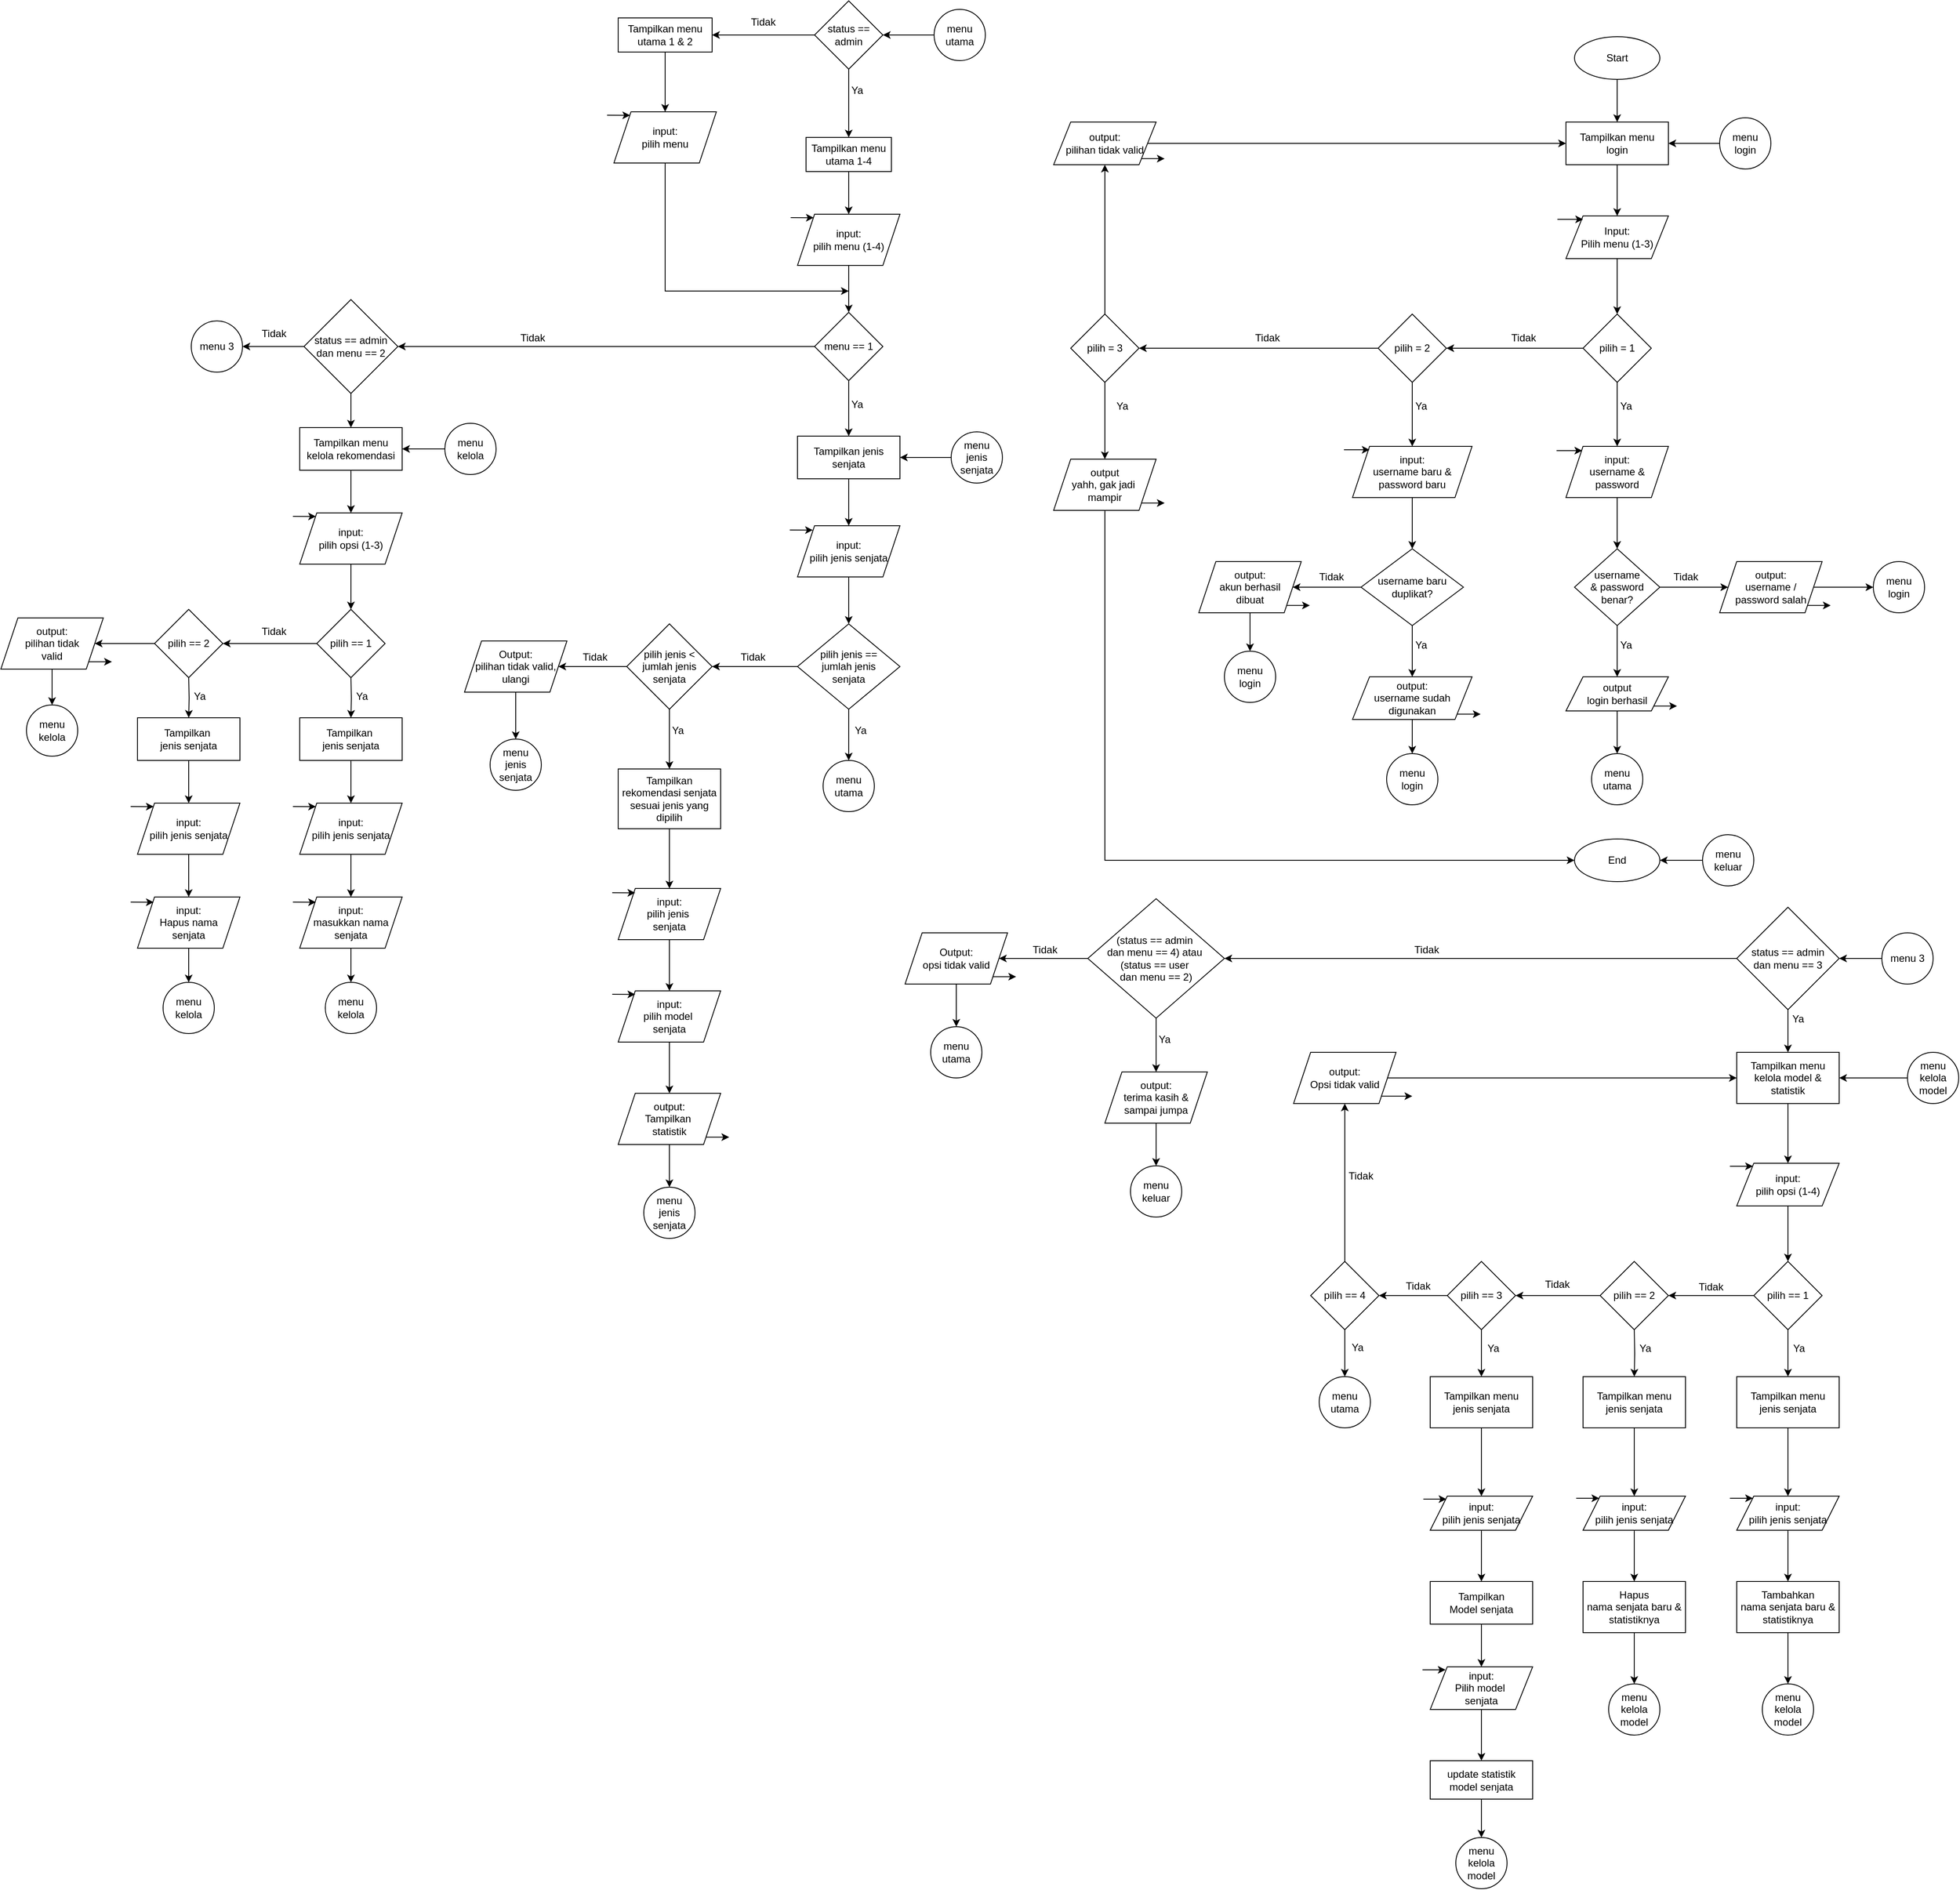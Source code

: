 <mxfile version="28.2.7" pages="2">
  <diagram name="Halaman-1" id="dcC4SBAxdcOdW2rNWoch">
    <mxGraphModel dx="4216" dy="1054" grid="1" gridSize="10" guides="1" tooltips="1" connect="1" arrows="1" fold="1" page="1" pageScale="1" pageWidth="827" pageHeight="1169" math="0" shadow="0">
      <root>
        <mxCell id="0" />
        <mxCell id="1" parent="0" />
        <mxCell id="0B7573H6JxHL-GU20TwU-3" value="" style="edgeStyle=orthogonalEdgeStyle;rounded=0;orthogonalLoop=1;jettySize=auto;html=1;" parent="1" source="0B7573H6JxHL-GU20TwU-1" target="0B7573H6JxHL-GU20TwU-2" edge="1">
          <mxGeometry relative="1" as="geometry" />
        </mxCell>
        <mxCell id="0B7573H6JxHL-GU20TwU-1" value="Start" style="ellipse;whiteSpace=wrap;html=1;" parent="1" vertex="1">
          <mxGeometry x="350" y="90" width="100" height="50" as="geometry" />
        </mxCell>
        <mxCell id="0B7573H6JxHL-GU20TwU-5" value="" style="edgeStyle=orthogonalEdgeStyle;rounded=0;orthogonalLoop=1;jettySize=auto;html=1;" parent="1" source="0B7573H6JxHL-GU20TwU-2" target="0B7573H6JxHL-GU20TwU-4" edge="1">
          <mxGeometry relative="1" as="geometry" />
        </mxCell>
        <mxCell id="0B7573H6JxHL-GU20TwU-2" value="Tampilkan menu&lt;div&gt;login&lt;/div&gt;" style="whiteSpace=wrap;html=1;" parent="1" vertex="1">
          <mxGeometry x="340" y="190" width="120" height="50" as="geometry" />
        </mxCell>
        <mxCell id="0B7573H6JxHL-GU20TwU-8" value="" style="edgeStyle=orthogonalEdgeStyle;rounded=0;orthogonalLoop=1;jettySize=auto;html=1;" parent="1" source="0B7573H6JxHL-GU20TwU-4" target="0B7573H6JxHL-GU20TwU-7" edge="1">
          <mxGeometry relative="1" as="geometry" />
        </mxCell>
        <mxCell id="0B7573H6JxHL-GU20TwU-4" value="Input:&lt;div&gt;Pilih menu (1-3)&lt;/div&gt;" style="shape=parallelogram;perimeter=parallelogramPerimeter;whiteSpace=wrap;html=1;fixedSize=1;" parent="1" vertex="1">
          <mxGeometry x="340" y="300" width="120" height="50" as="geometry" />
        </mxCell>
        <mxCell id="0B7573H6JxHL-GU20TwU-6" value="" style="edgeStyle=none;orthogonalLoop=1;jettySize=auto;html=1;rounded=0;" parent="1" edge="1">
          <mxGeometry width="100" relative="1" as="geometry">
            <mxPoint x="330" y="304" as="sourcePoint" />
            <mxPoint x="360" y="304" as="targetPoint" />
            <Array as="points" />
          </mxGeometry>
        </mxCell>
        <mxCell id="0B7573H6JxHL-GU20TwU-10" value="" style="edgeStyle=orthogonalEdgeStyle;rounded=0;orthogonalLoop=1;jettySize=auto;html=1;" parent="1" source="0B7573H6JxHL-GU20TwU-7" target="0B7573H6JxHL-GU20TwU-9" edge="1">
          <mxGeometry relative="1" as="geometry" />
        </mxCell>
        <mxCell id="0B7573H6JxHL-GU20TwU-34" value="" style="edgeStyle=orthogonalEdgeStyle;rounded=0;orthogonalLoop=1;jettySize=auto;html=1;" parent="1" source="0B7573H6JxHL-GU20TwU-7" target="0B7573H6JxHL-GU20TwU-33" edge="1">
          <mxGeometry relative="1" as="geometry" />
        </mxCell>
        <mxCell id="0B7573H6JxHL-GU20TwU-7" value="pilih = 1" style="rhombus;whiteSpace=wrap;html=1;" parent="1" vertex="1">
          <mxGeometry x="360" y="415" width="80" height="80" as="geometry" />
        </mxCell>
        <mxCell id="0B7573H6JxHL-GU20TwU-14" value="" style="edgeStyle=orthogonalEdgeStyle;rounded=0;orthogonalLoop=1;jettySize=auto;html=1;" parent="1" source="0B7573H6JxHL-GU20TwU-9" target="0B7573H6JxHL-GU20TwU-13" edge="1">
          <mxGeometry relative="1" as="geometry" />
        </mxCell>
        <mxCell id="0B7573H6JxHL-GU20TwU-9" value="input:&lt;div&gt;username &amp;amp; password&lt;/div&gt;" style="shape=parallelogram;perimeter=parallelogramPerimeter;whiteSpace=wrap;html=1;fixedSize=1;" parent="1" vertex="1">
          <mxGeometry x="340" y="570" width="120" height="60" as="geometry" />
        </mxCell>
        <mxCell id="0B7573H6JxHL-GU20TwU-11" value="" style="edgeStyle=none;orthogonalLoop=1;jettySize=auto;html=1;rounded=0;" parent="1" edge="1">
          <mxGeometry width="100" relative="1" as="geometry">
            <mxPoint x="329" y="575" as="sourcePoint" />
            <mxPoint x="359" y="575" as="targetPoint" />
            <Array as="points" />
          </mxGeometry>
        </mxCell>
        <mxCell id="0B7573H6JxHL-GU20TwU-12" value="Ya" style="text;html=1;align=center;verticalAlign=middle;resizable=0;points=[];autosize=1;strokeColor=none;fillColor=none;" parent="1" vertex="1">
          <mxGeometry x="390" y="508" width="40" height="30" as="geometry" />
        </mxCell>
        <mxCell id="0B7573H6JxHL-GU20TwU-16" value="" style="edgeStyle=orthogonalEdgeStyle;rounded=0;orthogonalLoop=1;jettySize=auto;html=1;" parent="1" source="0B7573H6JxHL-GU20TwU-13" target="0B7573H6JxHL-GU20TwU-15" edge="1">
          <mxGeometry relative="1" as="geometry" />
        </mxCell>
        <mxCell id="0B7573H6JxHL-GU20TwU-20" value="" style="edgeStyle=orthogonalEdgeStyle;rounded=0;orthogonalLoop=1;jettySize=auto;html=1;" parent="1" source="0B7573H6JxHL-GU20TwU-13" target="0B7573H6JxHL-GU20TwU-19" edge="1">
          <mxGeometry relative="1" as="geometry" />
        </mxCell>
        <mxCell id="0B7573H6JxHL-GU20TwU-13" value="username&lt;div&gt;&amp;amp; password&lt;div&gt;benar?&lt;/div&gt;&lt;/div&gt;" style="rhombus;whiteSpace=wrap;html=1;" parent="1" vertex="1">
          <mxGeometry x="350" y="690" width="100" height="90" as="geometry" />
        </mxCell>
        <mxCell id="0B7573H6JxHL-GU20TwU-17" style="edgeStyle=orthogonalEdgeStyle;rounded=0;orthogonalLoop=1;jettySize=auto;html=1;exitX=1;exitY=1;exitDx=0;exitDy=0;" parent="1" source="0B7573H6JxHL-GU20TwU-15" edge="1">
          <mxGeometry relative="1" as="geometry">
            <mxPoint x="650" y="756" as="targetPoint" />
          </mxGeometry>
        </mxCell>
        <mxCell id="0B7573H6JxHL-GU20TwU-24" value="" style="edgeStyle=orthogonalEdgeStyle;rounded=0;orthogonalLoop=1;jettySize=auto;html=1;" parent="1" source="0B7573H6JxHL-GU20TwU-15" target="0B7573H6JxHL-GU20TwU-23" edge="1">
          <mxGeometry relative="1" as="geometry" />
        </mxCell>
        <mxCell id="0B7573H6JxHL-GU20TwU-15" value="output:&lt;div&gt;username /&lt;/div&gt;&lt;div&gt;password salah&lt;/div&gt;" style="shape=parallelogram;perimeter=parallelogramPerimeter;whiteSpace=wrap;html=1;fixedSize=1;" parent="1" vertex="1">
          <mxGeometry x="520" y="705" width="120" height="60" as="geometry" />
        </mxCell>
        <mxCell id="0B7573H6JxHL-GU20TwU-18" value="Tidak" style="text;html=1;align=center;verticalAlign=middle;resizable=0;points=[];autosize=1;strokeColor=none;fillColor=none;" parent="1" vertex="1">
          <mxGeometry x="455" y="708" width="50" height="30" as="geometry" />
        </mxCell>
        <mxCell id="0B7573H6JxHL-GU20TwU-29" value="" style="edgeStyle=orthogonalEdgeStyle;rounded=0;orthogonalLoop=1;jettySize=auto;html=1;" parent="1" source="0B7573H6JxHL-GU20TwU-19" target="0B7573H6JxHL-GU20TwU-28" edge="1">
          <mxGeometry relative="1" as="geometry" />
        </mxCell>
        <mxCell id="RnV7oxduMd4y_sEf2QUm-13" style="edgeStyle=orthogonalEdgeStyle;rounded=0;orthogonalLoop=1;jettySize=auto;html=1;exitX=1;exitY=1;exitDx=0;exitDy=0;" parent="1" source="0B7573H6JxHL-GU20TwU-19" edge="1">
          <mxGeometry relative="1" as="geometry">
            <mxPoint x="470.0" y="874.118" as="targetPoint" />
          </mxGeometry>
        </mxCell>
        <mxCell id="0B7573H6JxHL-GU20TwU-19" value="output&lt;div&gt;login berhasil&lt;/div&gt;" style="shape=parallelogram;perimeter=parallelogramPerimeter;whiteSpace=wrap;html=1;fixedSize=1;" parent="1" vertex="1">
          <mxGeometry x="340" y="840" width="120" height="40" as="geometry" />
        </mxCell>
        <mxCell id="0B7573H6JxHL-GU20TwU-21" value="Ya" style="text;html=1;align=center;verticalAlign=middle;resizable=0;points=[];autosize=1;strokeColor=none;fillColor=none;" parent="1" vertex="1">
          <mxGeometry x="390" y="788" width="40" height="30" as="geometry" />
        </mxCell>
        <mxCell id="0B7573H6JxHL-GU20TwU-23" value="menu login" style="ellipse;whiteSpace=wrap;html=1;aspect=fixed;" parent="1" vertex="1">
          <mxGeometry x="700" y="705" width="60" height="60" as="geometry" />
        </mxCell>
        <mxCell id="0B7573H6JxHL-GU20TwU-28" value="menu utama" style="ellipse;whiteSpace=wrap;html=1;aspect=fixed;" parent="1" vertex="1">
          <mxGeometry x="370" y="930" width="60" height="60" as="geometry" />
        </mxCell>
        <mxCell id="0B7573H6JxHL-GU20TwU-32" value="" style="edgeStyle=orthogonalEdgeStyle;rounded=0;orthogonalLoop=1;jettySize=auto;html=1;" parent="1" source="0B7573H6JxHL-GU20TwU-30" target="0B7573H6JxHL-GU20TwU-2" edge="1">
          <mxGeometry relative="1" as="geometry" />
        </mxCell>
        <mxCell id="0B7573H6JxHL-GU20TwU-30" value="menu login" style="ellipse;whiteSpace=wrap;html=1;aspect=fixed;" parent="1" vertex="1">
          <mxGeometry x="520" y="185" width="60" height="60" as="geometry" />
        </mxCell>
        <mxCell id="0B7573H6JxHL-GU20TwU-37" value="" style="edgeStyle=orthogonalEdgeStyle;rounded=0;orthogonalLoop=1;jettySize=auto;html=1;" parent="1" source="0B7573H6JxHL-GU20TwU-33" target="0B7573H6JxHL-GU20TwU-36" edge="1">
          <mxGeometry relative="1" as="geometry" />
        </mxCell>
        <mxCell id="0B7573H6JxHL-GU20TwU-59" value="" style="edgeStyle=orthogonalEdgeStyle;rounded=0;orthogonalLoop=1;jettySize=auto;html=1;" parent="1" source="0B7573H6JxHL-GU20TwU-33" target="0B7573H6JxHL-GU20TwU-58" edge="1">
          <mxGeometry relative="1" as="geometry" />
        </mxCell>
        <mxCell id="0B7573H6JxHL-GU20TwU-33" value="pilih = 2" style="rhombus;whiteSpace=wrap;html=1;" parent="1" vertex="1">
          <mxGeometry x="120" y="415" width="80" height="80" as="geometry" />
        </mxCell>
        <mxCell id="0B7573H6JxHL-GU20TwU-35" value="Tidak" style="text;html=1;align=center;verticalAlign=middle;resizable=0;points=[];autosize=1;strokeColor=none;fillColor=none;" parent="1" vertex="1">
          <mxGeometry x="265" y="428" width="50" height="30" as="geometry" />
        </mxCell>
        <mxCell id="0B7573H6JxHL-GU20TwU-41" value="" style="edgeStyle=orthogonalEdgeStyle;rounded=0;orthogonalLoop=1;jettySize=auto;html=1;" parent="1" source="0B7573H6JxHL-GU20TwU-36" target="0B7573H6JxHL-GU20TwU-40" edge="1">
          <mxGeometry relative="1" as="geometry" />
        </mxCell>
        <mxCell id="0B7573H6JxHL-GU20TwU-36" value="input:&lt;div&gt;username baru &amp;amp; password baru&lt;/div&gt;" style="shape=parallelogram;perimeter=parallelogramPerimeter;whiteSpace=wrap;html=1;fixedSize=1;" parent="1" vertex="1">
          <mxGeometry x="90" y="570" width="140" height="60" as="geometry" />
        </mxCell>
        <mxCell id="0B7573H6JxHL-GU20TwU-38" value="" style="edgeStyle=none;orthogonalLoop=1;jettySize=auto;html=1;rounded=0;" parent="1" edge="1">
          <mxGeometry width="100" relative="1" as="geometry">
            <mxPoint x="80" y="574" as="sourcePoint" />
            <mxPoint x="110" y="574" as="targetPoint" />
            <Array as="points" />
          </mxGeometry>
        </mxCell>
        <mxCell id="0B7573H6JxHL-GU20TwU-39" value="Ya" style="text;html=1;align=center;verticalAlign=middle;resizable=0;points=[];autosize=1;strokeColor=none;fillColor=none;" parent="1" vertex="1">
          <mxGeometry x="150" y="508" width="40" height="30" as="geometry" />
        </mxCell>
        <mxCell id="0B7573H6JxHL-GU20TwU-43" value="" style="edgeStyle=orthogonalEdgeStyle;rounded=0;orthogonalLoop=1;jettySize=auto;html=1;" parent="1" source="0B7573H6JxHL-GU20TwU-40" target="0B7573H6JxHL-GU20TwU-42" edge="1">
          <mxGeometry relative="1" as="geometry" />
        </mxCell>
        <mxCell id="0B7573H6JxHL-GU20TwU-52" value="" style="edgeStyle=orthogonalEdgeStyle;rounded=0;orthogonalLoop=1;jettySize=auto;html=1;" parent="1" source="0B7573H6JxHL-GU20TwU-40" target="0B7573H6JxHL-GU20TwU-51" edge="1">
          <mxGeometry relative="1" as="geometry" />
        </mxCell>
        <mxCell id="0B7573H6JxHL-GU20TwU-40" value="username&amp;nbsp;&lt;span style=&quot;background-color: transparent; color: light-dark(rgb(0, 0, 0), rgb(255, 255, 255));&quot;&gt;baru duplikat?&lt;/span&gt;" style="rhombus;whiteSpace=wrap;html=1;" parent="1" vertex="1">
          <mxGeometry x="100" y="690" width="120" height="90" as="geometry" />
        </mxCell>
        <mxCell id="0B7573H6JxHL-GU20TwU-47" value="" style="edgeStyle=orthogonalEdgeStyle;rounded=0;orthogonalLoop=1;jettySize=auto;html=1;" parent="1" source="0B7573H6JxHL-GU20TwU-42" target="0B7573H6JxHL-GU20TwU-46" edge="1">
          <mxGeometry relative="1" as="geometry" />
        </mxCell>
        <mxCell id="RnV7oxduMd4y_sEf2QUm-12" style="edgeStyle=orthogonalEdgeStyle;rounded=0;orthogonalLoop=1;jettySize=auto;html=1;exitX=1;exitY=1;exitDx=0;exitDy=0;" parent="1" source="0B7573H6JxHL-GU20TwU-42" edge="1">
          <mxGeometry relative="1" as="geometry">
            <mxPoint x="240" y="883.529" as="targetPoint" />
          </mxGeometry>
        </mxCell>
        <mxCell id="0B7573H6JxHL-GU20TwU-42" value="output:&lt;div&gt;username sudah digunakan&lt;/div&gt;" style="shape=parallelogram;perimeter=parallelogramPerimeter;whiteSpace=wrap;html=1;fixedSize=1;" parent="1" vertex="1">
          <mxGeometry x="90" y="840" width="140" height="50" as="geometry" />
        </mxCell>
        <mxCell id="0B7573H6JxHL-GU20TwU-46" value="menu login" style="ellipse;whiteSpace=wrap;html=1;aspect=fixed;" parent="1" vertex="1">
          <mxGeometry x="130" y="930" width="60" height="60" as="geometry" />
        </mxCell>
        <mxCell id="0B7573H6JxHL-GU20TwU-48" value="Ya" style="text;html=1;align=center;verticalAlign=middle;resizable=0;points=[];autosize=1;strokeColor=none;fillColor=none;" parent="1" vertex="1">
          <mxGeometry x="150" y="788" width="40" height="30" as="geometry" />
        </mxCell>
        <mxCell id="0B7573H6JxHL-GU20TwU-57" value="" style="edgeStyle=orthogonalEdgeStyle;rounded=0;orthogonalLoop=1;jettySize=auto;html=1;" parent="1" source="0B7573H6JxHL-GU20TwU-51" target="0B7573H6JxHL-GU20TwU-56" edge="1">
          <mxGeometry relative="1" as="geometry" />
        </mxCell>
        <mxCell id="RnV7oxduMd4y_sEf2QUm-11" style="edgeStyle=orthogonalEdgeStyle;rounded=0;orthogonalLoop=1;jettySize=auto;html=1;exitX=1;exitY=1;exitDx=0;exitDy=0;" parent="1" source="0B7573H6JxHL-GU20TwU-51" edge="1">
          <mxGeometry relative="1" as="geometry">
            <mxPoint x="40" y="756.471" as="targetPoint" />
          </mxGeometry>
        </mxCell>
        <mxCell id="0B7573H6JxHL-GU20TwU-51" value="output:&lt;div&gt;akun berhasil&lt;/div&gt;&lt;div&gt;dibuat&lt;/div&gt;" style="shape=parallelogram;perimeter=parallelogramPerimeter;whiteSpace=wrap;html=1;fixedSize=1;" parent="1" vertex="1">
          <mxGeometry x="-90" y="705" width="120" height="60" as="geometry" />
        </mxCell>
        <mxCell id="0B7573H6JxHL-GU20TwU-53" value="Tidak" style="text;html=1;align=center;verticalAlign=middle;resizable=0;points=[];autosize=1;strokeColor=none;fillColor=none;" parent="1" vertex="1">
          <mxGeometry x="40" y="708" width="50" height="30" as="geometry" />
        </mxCell>
        <mxCell id="0B7573H6JxHL-GU20TwU-56" value="menu login" style="ellipse;whiteSpace=wrap;html=1;aspect=fixed;" parent="1" vertex="1">
          <mxGeometry x="-60" y="810" width="60" height="60" as="geometry" />
        </mxCell>
        <mxCell id="0B7573H6JxHL-GU20TwU-61" value="" style="edgeStyle=orthogonalEdgeStyle;rounded=0;orthogonalLoop=1;jettySize=auto;html=1;" parent="1" source="0B7573H6JxHL-GU20TwU-58" target="0B7573H6JxHL-GU20TwU-60" edge="1">
          <mxGeometry relative="1" as="geometry" />
        </mxCell>
        <mxCell id="0B7573H6JxHL-GU20TwU-67" value="" style="edgeStyle=orthogonalEdgeStyle;rounded=0;orthogonalLoop=1;jettySize=auto;html=1;" parent="1" source="0B7573H6JxHL-GU20TwU-58" target="0B7573H6JxHL-GU20TwU-66" edge="1">
          <mxGeometry relative="1" as="geometry" />
        </mxCell>
        <mxCell id="0B7573H6JxHL-GU20TwU-58" value="pilih = 3" style="rhombus;whiteSpace=wrap;html=1;" parent="1" vertex="1">
          <mxGeometry x="-240" y="415" width="80" height="80" as="geometry" />
        </mxCell>
        <mxCell id="0B7573H6JxHL-GU20TwU-65" style="edgeStyle=orthogonalEdgeStyle;rounded=0;orthogonalLoop=1;jettySize=auto;html=1;entryX=0;entryY=0.5;entryDx=0;entryDy=0;" parent="1" source="0B7573H6JxHL-GU20TwU-60" target="0B7573H6JxHL-GU20TwU-64" edge="1">
          <mxGeometry relative="1" as="geometry">
            <Array as="points">
              <mxPoint x="-200" y="1055" />
            </Array>
          </mxGeometry>
        </mxCell>
        <mxCell id="RnV7oxduMd4y_sEf2QUm-10" style="edgeStyle=orthogonalEdgeStyle;rounded=0;orthogonalLoop=1;jettySize=auto;html=1;exitX=1;exitY=1;exitDx=0;exitDy=0;" parent="1" source="0B7573H6JxHL-GU20TwU-60" edge="1">
          <mxGeometry relative="1" as="geometry">
            <mxPoint x="-130" y="636.471" as="targetPoint" />
          </mxGeometry>
        </mxCell>
        <mxCell id="0B7573H6JxHL-GU20TwU-60" value="output&lt;div&gt;yahh, gak jadi&amp;nbsp;&lt;/div&gt;&lt;div&gt;mampir&lt;/div&gt;" style="shape=parallelogram;perimeter=parallelogramPerimeter;whiteSpace=wrap;html=1;fixedSize=1;" parent="1" vertex="1">
          <mxGeometry x="-260" y="585" width="120" height="60" as="geometry" />
        </mxCell>
        <mxCell id="0B7573H6JxHL-GU20TwU-64" value="End" style="ellipse;whiteSpace=wrap;html=1;" parent="1" vertex="1">
          <mxGeometry x="350" y="1030" width="100" height="50" as="geometry" />
        </mxCell>
        <mxCell id="0B7573H6JxHL-GU20TwU-71" style="edgeStyle=orthogonalEdgeStyle;rounded=0;orthogonalLoop=1;jettySize=auto;html=1;entryX=0;entryY=0.5;entryDx=0;entryDy=0;" parent="1" source="0B7573H6JxHL-GU20TwU-66" target="0B7573H6JxHL-GU20TwU-2" edge="1">
          <mxGeometry relative="1" as="geometry" />
        </mxCell>
        <mxCell id="RnV7oxduMd4y_sEf2QUm-9" style="edgeStyle=orthogonalEdgeStyle;rounded=0;orthogonalLoop=1;jettySize=auto;html=1;exitX=1;exitY=1;exitDx=0;exitDy=0;" parent="1" source="0B7573H6JxHL-GU20TwU-66" edge="1">
          <mxGeometry relative="1" as="geometry">
            <mxPoint x="-130" y="232.941" as="targetPoint" />
          </mxGeometry>
        </mxCell>
        <mxCell id="0B7573H6JxHL-GU20TwU-66" value="output:&lt;div&gt;pilihan tidak valid&lt;/div&gt;" style="shape=parallelogram;perimeter=parallelogramPerimeter;whiteSpace=wrap;html=1;fixedSize=1;" parent="1" vertex="1">
          <mxGeometry x="-260" y="190" width="120" height="50" as="geometry" />
        </mxCell>
        <mxCell id="0B7573H6JxHL-GU20TwU-68" value="Tidak" style="text;html=1;align=center;verticalAlign=middle;resizable=0;points=[];autosize=1;strokeColor=none;fillColor=none;" parent="1" vertex="1">
          <mxGeometry x="-35" y="428" width="50" height="30" as="geometry" />
        </mxCell>
        <mxCell id="0B7573H6JxHL-GU20TwU-69" value="Ya" style="text;html=1;align=center;verticalAlign=middle;resizable=0;points=[];autosize=1;strokeColor=none;fillColor=none;" parent="1" vertex="1">
          <mxGeometry x="-200" y="508" width="40" height="30" as="geometry" />
        </mxCell>
        <mxCell id="RnV7oxduMd4y_sEf2QUm-6" value="" style="edgeStyle=orthogonalEdgeStyle;rounded=0;orthogonalLoop=1;jettySize=auto;html=1;" parent="1" source="RnV7oxduMd4y_sEf2QUm-3" target="RnV7oxduMd4y_sEf2QUm-5" edge="1">
          <mxGeometry relative="1" as="geometry" />
        </mxCell>
        <mxCell id="RnV7oxduMd4y_sEf2QUm-3" value="Tampilkan menu utama 1-4" style="whiteSpace=wrap;html=1;" parent="1" vertex="1">
          <mxGeometry x="-550" y="208" width="100" height="40" as="geometry" />
        </mxCell>
        <mxCell id="RnV7oxduMd4y_sEf2QUm-8" value="" style="edgeStyle=orthogonalEdgeStyle;rounded=0;orthogonalLoop=1;jettySize=auto;html=1;" parent="1" source="RnV7oxduMd4y_sEf2QUm-5" target="RnV7oxduMd4y_sEf2QUm-7" edge="1">
          <mxGeometry relative="1" as="geometry" />
        </mxCell>
        <mxCell id="RnV7oxduMd4y_sEf2QUm-5" value="input:&lt;div&gt;pilih menu (1-4)&lt;/div&gt;" style="shape=parallelogram;perimeter=parallelogramPerimeter;whiteSpace=wrap;html=1;fixedSize=1;" parent="1" vertex="1">
          <mxGeometry x="-560" y="298" width="120" height="60" as="geometry" />
        </mxCell>
        <mxCell id="RnV7oxduMd4y_sEf2QUm-16" value="" style="edgeStyle=orthogonalEdgeStyle;rounded=0;orthogonalLoop=1;jettySize=auto;html=1;" parent="1" source="RnV7oxduMd4y_sEf2QUm-7" target="RnV7oxduMd4y_sEf2QUm-15" edge="1">
          <mxGeometry relative="1" as="geometry" />
        </mxCell>
        <mxCell id="RnV7oxduMd4y_sEf2QUm-58" value="" style="edgeStyle=orthogonalEdgeStyle;rounded=0;orthogonalLoop=1;jettySize=auto;html=1;" parent="1" source="RnV7oxduMd4y_sEf2QUm-7" target="RnV7oxduMd4y_sEf2QUm-57" edge="1">
          <mxGeometry relative="1" as="geometry" />
        </mxCell>
        <mxCell id="RnV7oxduMd4y_sEf2QUm-7" value="menu == 1" style="rhombus;whiteSpace=wrap;html=1;" parent="1" vertex="1">
          <mxGeometry x="-540" y="413" width="80" height="80" as="geometry" />
        </mxCell>
        <mxCell id="RnV7oxduMd4y_sEf2QUm-14" style="edgeStyle=orthogonalEdgeStyle;rounded=0;orthogonalLoop=1;jettySize=auto;html=1;exitX=1;exitY=1;exitDx=0;exitDy=0;" parent="1" edge="1">
          <mxGeometry relative="1" as="geometry">
            <mxPoint x="-541" y="302" as="targetPoint" />
            <mxPoint x="-568" y="302.059" as="sourcePoint" />
          </mxGeometry>
        </mxCell>
        <mxCell id="RnV7oxduMd4y_sEf2QUm-19" value="" style="edgeStyle=orthogonalEdgeStyle;rounded=0;orthogonalLoop=1;jettySize=auto;html=1;" parent="1" source="RnV7oxduMd4y_sEf2QUm-15" target="RnV7oxduMd4y_sEf2QUm-18" edge="1">
          <mxGeometry relative="1" as="geometry" />
        </mxCell>
        <mxCell id="RnV7oxduMd4y_sEf2QUm-15" value="Tampilkan jenis senjata" style="whiteSpace=wrap;html=1;" parent="1" vertex="1">
          <mxGeometry x="-560" y="558" width="120" height="50" as="geometry" />
        </mxCell>
        <mxCell id="RnV7oxduMd4y_sEf2QUm-17" value="Ya" style="text;html=1;whiteSpace=wrap;strokeColor=none;fillColor=none;align=center;verticalAlign=middle;rounded=0;" parent="1" vertex="1">
          <mxGeometry x="-520" y="506" width="60" height="30" as="geometry" />
        </mxCell>
        <mxCell id="RnV7oxduMd4y_sEf2QUm-21" value="" style="edgeStyle=orthogonalEdgeStyle;rounded=0;orthogonalLoop=1;jettySize=auto;html=1;" parent="1" source="RnV7oxduMd4y_sEf2QUm-18" target="RnV7oxduMd4y_sEf2QUm-20" edge="1">
          <mxGeometry relative="1" as="geometry" />
        </mxCell>
        <mxCell id="RnV7oxduMd4y_sEf2QUm-18" value="input:&lt;div&gt;pilih jenis senjata&lt;/div&gt;" style="shape=parallelogram;perimeter=parallelogramPerimeter;whiteSpace=wrap;html=1;fixedSize=1;" parent="1" vertex="1">
          <mxGeometry x="-560" y="663" width="120" height="60" as="geometry" />
        </mxCell>
        <mxCell id="RnV7oxduMd4y_sEf2QUm-23" value="" style="edgeStyle=orthogonalEdgeStyle;rounded=0;orthogonalLoop=1;jettySize=auto;html=1;" parent="1" source="RnV7oxduMd4y_sEf2QUm-20" target="RnV7oxduMd4y_sEf2QUm-22" edge="1">
          <mxGeometry relative="1" as="geometry" />
        </mxCell>
        <mxCell id="RnV7oxduMd4y_sEf2QUm-26" value="" style="edgeStyle=orthogonalEdgeStyle;rounded=0;orthogonalLoop=1;jettySize=auto;html=1;" parent="1" source="RnV7oxduMd4y_sEf2QUm-20" target="RnV7oxduMd4y_sEf2QUm-25" edge="1">
          <mxGeometry relative="1" as="geometry" />
        </mxCell>
        <mxCell id="RnV7oxduMd4y_sEf2QUm-20" value="pilih jenis ==&lt;div&gt;jumlah jenis&lt;/div&gt;&lt;div&gt;senjata&lt;/div&gt;" style="rhombus;whiteSpace=wrap;html=1;" parent="1" vertex="1">
          <mxGeometry x="-560" y="778" width="120" height="100" as="geometry" />
        </mxCell>
        <mxCell id="RnV7oxduMd4y_sEf2QUm-22" value="menu utama" style="ellipse;whiteSpace=wrap;html=1;aspect=fixed;" parent="1" vertex="1">
          <mxGeometry x="-530" y="938" width="60" height="60" as="geometry" />
        </mxCell>
        <mxCell id="RnV7oxduMd4y_sEf2QUm-24" value="Ya" style="text;html=1;whiteSpace=wrap;strokeColor=none;fillColor=none;align=center;verticalAlign=middle;rounded=0;" parent="1" vertex="1">
          <mxGeometry x="-516" y="888" width="60" height="30" as="geometry" />
        </mxCell>
        <mxCell id="RnV7oxduMd4y_sEf2QUm-29" value="" style="edgeStyle=orthogonalEdgeStyle;rounded=0;orthogonalLoop=1;jettySize=auto;html=1;" parent="1" source="RnV7oxduMd4y_sEf2QUm-25" target="RnV7oxduMd4y_sEf2QUm-28" edge="1">
          <mxGeometry relative="1" as="geometry" />
        </mxCell>
        <mxCell id="RnV7oxduMd4y_sEf2QUm-52" value="" style="edgeStyle=orthogonalEdgeStyle;rounded=0;orthogonalLoop=1;jettySize=auto;html=1;" parent="1" source="RnV7oxduMd4y_sEf2QUm-25" target="RnV7oxduMd4y_sEf2QUm-51" edge="1">
          <mxGeometry relative="1" as="geometry" />
        </mxCell>
        <mxCell id="RnV7oxduMd4y_sEf2QUm-25" value="pilih jenis &amp;lt;&lt;div&gt;jumlah jenis senjata&lt;/div&gt;" style="rhombus;whiteSpace=wrap;html=1;" parent="1" vertex="1">
          <mxGeometry x="-760" y="778" width="100" height="100" as="geometry" />
        </mxCell>
        <mxCell id="RnV7oxduMd4y_sEf2QUm-27" value="Tidak" style="text;html=1;whiteSpace=wrap;strokeColor=none;fillColor=none;align=center;verticalAlign=middle;rounded=0;" parent="1" vertex="1">
          <mxGeometry x="-642" y="802" width="60" height="30" as="geometry" />
        </mxCell>
        <mxCell id="RnV7oxduMd4y_sEf2QUm-32" value="" style="edgeStyle=orthogonalEdgeStyle;rounded=0;orthogonalLoop=1;jettySize=auto;html=1;" parent="1" source="RnV7oxduMd4y_sEf2QUm-28" target="RnV7oxduMd4y_sEf2QUm-31" edge="1">
          <mxGeometry relative="1" as="geometry" />
        </mxCell>
        <mxCell id="RnV7oxduMd4y_sEf2QUm-28" value="Tampilkan rekomendasi senjata sesuai jenis yang dipilih" style="whiteSpace=wrap;html=1;" parent="1" vertex="1">
          <mxGeometry x="-770" y="948" width="120" height="70" as="geometry" />
        </mxCell>
        <mxCell id="RnV7oxduMd4y_sEf2QUm-30" value="Ya" style="text;html=1;whiteSpace=wrap;strokeColor=none;fillColor=none;align=center;verticalAlign=middle;rounded=0;" parent="1" vertex="1">
          <mxGeometry x="-730" y="888" width="60" height="30" as="geometry" />
        </mxCell>
        <mxCell id="RnV7oxduMd4y_sEf2QUm-40" value="" style="edgeStyle=orthogonalEdgeStyle;rounded=0;orthogonalLoop=1;jettySize=auto;html=1;" parent="1" source="RnV7oxduMd4y_sEf2QUm-31" target="RnV7oxduMd4y_sEf2QUm-39" edge="1">
          <mxGeometry relative="1" as="geometry" />
        </mxCell>
        <mxCell id="RnV7oxduMd4y_sEf2QUm-31" value="input:&lt;div&gt;pilih jenis&amp;nbsp;&lt;/div&gt;&lt;div&gt;&lt;span style=&quot;background-color: transparent; color: light-dark(rgb(0, 0, 0), rgb(255, 255, 255));&quot;&gt;senjata&lt;/span&gt;&lt;/div&gt;" style="shape=parallelogram;perimeter=parallelogramPerimeter;whiteSpace=wrap;html=1;fixedSize=1;" parent="1" vertex="1">
          <mxGeometry x="-770" y="1088" width="120" height="60" as="geometry" />
        </mxCell>
        <mxCell id="RnV7oxduMd4y_sEf2QUm-33" style="edgeStyle=orthogonalEdgeStyle;rounded=0;orthogonalLoop=1;jettySize=auto;html=1;exitX=1;exitY=1;exitDx=0;exitDy=0;" parent="1" edge="1">
          <mxGeometry relative="1" as="geometry">
            <mxPoint x="-750" y="1093" as="targetPoint" />
            <mxPoint x="-777" y="1093.059" as="sourcePoint" />
          </mxGeometry>
        </mxCell>
        <mxCell id="RnV7oxduMd4y_sEf2QUm-42" style="edgeStyle=orthogonalEdgeStyle;rounded=0;orthogonalLoop=1;jettySize=auto;html=1;exitX=1;exitY=1;exitDx=0;exitDy=0;" parent="1" source="RnV7oxduMd4y_sEf2QUm-34" edge="1">
          <mxGeometry relative="1" as="geometry">
            <mxPoint x="-640" y="1379.176" as="targetPoint" />
          </mxGeometry>
        </mxCell>
        <mxCell id="RnV7oxduMd4y_sEf2QUm-45" value="" style="edgeStyle=orthogonalEdgeStyle;rounded=0;orthogonalLoop=1;jettySize=auto;html=1;" parent="1" source="RnV7oxduMd4y_sEf2QUm-34" target="RnV7oxduMd4y_sEf2QUm-44" edge="1">
          <mxGeometry relative="1" as="geometry" />
        </mxCell>
        <mxCell id="RnV7oxduMd4y_sEf2QUm-34" value="output:&lt;div&gt;Tampilkan&amp;nbsp;&lt;/div&gt;&lt;div&gt;statistik&lt;/div&gt;" style="shape=parallelogram;perimeter=parallelogramPerimeter;whiteSpace=wrap;html=1;fixedSize=1;" parent="1" vertex="1">
          <mxGeometry x="-770" y="1328" width="120" height="60" as="geometry" />
        </mxCell>
        <mxCell id="RnV7oxduMd4y_sEf2QUm-41" value="" style="edgeStyle=orthogonalEdgeStyle;rounded=0;orthogonalLoop=1;jettySize=auto;html=1;" parent="1" source="RnV7oxduMd4y_sEf2QUm-39" target="RnV7oxduMd4y_sEf2QUm-34" edge="1">
          <mxGeometry relative="1" as="geometry" />
        </mxCell>
        <mxCell id="RnV7oxduMd4y_sEf2QUm-39" value="input:&lt;div&gt;pilih model&amp;nbsp;&lt;/div&gt;&lt;div&gt;senjata&lt;/div&gt;" style="shape=parallelogram;perimeter=parallelogramPerimeter;whiteSpace=wrap;html=1;fixedSize=1;" parent="1" vertex="1">
          <mxGeometry x="-770" y="1208" width="120" height="60" as="geometry" />
        </mxCell>
        <mxCell id="RnV7oxduMd4y_sEf2QUm-43" style="edgeStyle=orthogonalEdgeStyle;rounded=0;orthogonalLoop=1;jettySize=auto;html=1;exitX=1;exitY=1;exitDx=0;exitDy=0;" parent="1" edge="1">
          <mxGeometry relative="1" as="geometry">
            <mxPoint x="-750" y="1212" as="targetPoint" />
            <mxPoint x="-777" y="1212.059" as="sourcePoint" />
          </mxGeometry>
        </mxCell>
        <mxCell id="RnV7oxduMd4y_sEf2QUm-44" value="menu jenis senjata" style="ellipse;whiteSpace=wrap;html=1;aspect=fixed;" parent="1" vertex="1">
          <mxGeometry x="-740" y="1438" width="60" height="60" as="geometry" />
        </mxCell>
        <mxCell id="RnV7oxduMd4y_sEf2QUm-47" value="" style="edgeStyle=orthogonalEdgeStyle;rounded=0;orthogonalLoop=1;jettySize=auto;html=1;" parent="1" source="RnV7oxduMd4y_sEf2QUm-46" target="RnV7oxduMd4y_sEf2QUm-15" edge="1">
          <mxGeometry relative="1" as="geometry" />
        </mxCell>
        <mxCell id="RnV7oxduMd4y_sEf2QUm-46" value="menu jenis senjata" style="ellipse;whiteSpace=wrap;html=1;aspect=fixed;" parent="1" vertex="1">
          <mxGeometry x="-380" y="553" width="60" height="60" as="geometry" />
        </mxCell>
        <mxCell id="RnV7oxduMd4y_sEf2QUm-56" value="" style="edgeStyle=orthogonalEdgeStyle;rounded=0;orthogonalLoop=1;jettySize=auto;html=1;" parent="1" source="RnV7oxduMd4y_sEf2QUm-51" target="RnV7oxduMd4y_sEf2QUm-54" edge="1">
          <mxGeometry relative="1" as="geometry" />
        </mxCell>
        <mxCell id="RnV7oxduMd4y_sEf2QUm-51" value="Output:&lt;div&gt;pilihan tidak valid,&lt;/div&gt;&lt;div&gt;ulangi&lt;/div&gt;" style="shape=parallelogram;perimeter=parallelogramPerimeter;whiteSpace=wrap;html=1;fixedSize=1;" parent="1" vertex="1">
          <mxGeometry x="-950" y="798" width="120" height="60" as="geometry" />
        </mxCell>
        <mxCell id="RnV7oxduMd4y_sEf2QUm-53" value="Tidak" style="text;html=1;whiteSpace=wrap;strokeColor=none;fillColor=none;align=center;verticalAlign=middle;rounded=0;" parent="1" vertex="1">
          <mxGeometry x="-827" y="802" width="60" height="30" as="geometry" />
        </mxCell>
        <mxCell id="RnV7oxduMd4y_sEf2QUm-54" value="menu jenis senjata" style="ellipse;whiteSpace=wrap;html=1;aspect=fixed;" parent="1" vertex="1">
          <mxGeometry x="-920" y="913" width="60" height="60" as="geometry" />
        </mxCell>
        <mxCell id="RnV7oxduMd4y_sEf2QUm-61" value="" style="edgeStyle=orthogonalEdgeStyle;rounded=0;orthogonalLoop=1;jettySize=auto;html=1;" parent="1" source="RnV7oxduMd4y_sEf2QUm-57" target="RnV7oxduMd4y_sEf2QUm-60" edge="1">
          <mxGeometry relative="1" as="geometry" />
        </mxCell>
        <mxCell id="RnV7oxduMd4y_sEf2QUm-107" value="" style="edgeStyle=orthogonalEdgeStyle;rounded=0;orthogonalLoop=1;jettySize=auto;html=1;" parent="1" source="RnV7oxduMd4y_sEf2QUm-57" target="RnV7oxduMd4y_sEf2QUm-106" edge="1">
          <mxGeometry relative="1" as="geometry" />
        </mxCell>
        <mxCell id="RnV7oxduMd4y_sEf2QUm-57" value="status == admin dan menu == 2" style="rhombus;whiteSpace=wrap;html=1;" parent="1" vertex="1">
          <mxGeometry x="-1138" y="398" width="110" height="110" as="geometry" />
        </mxCell>
        <mxCell id="RnV7oxduMd4y_sEf2QUm-59" value="Tidak" style="text;html=1;whiteSpace=wrap;strokeColor=none;fillColor=none;align=center;verticalAlign=middle;rounded=0;" parent="1" vertex="1">
          <mxGeometry x="-900" y="428" width="60" height="30" as="geometry" />
        </mxCell>
        <mxCell id="RnV7oxduMd4y_sEf2QUm-63" value="" style="edgeStyle=orthogonalEdgeStyle;rounded=0;orthogonalLoop=1;jettySize=auto;html=1;" parent="1" source="RnV7oxduMd4y_sEf2QUm-60" target="RnV7oxduMd4y_sEf2QUm-62" edge="1">
          <mxGeometry relative="1" as="geometry" />
        </mxCell>
        <mxCell id="RnV7oxduMd4y_sEf2QUm-60" value="Tampilkan menu kelola rekomendasi" style="whiteSpace=wrap;html=1;" parent="1" vertex="1">
          <mxGeometry x="-1143" y="548" width="120" height="50" as="geometry" />
        </mxCell>
        <mxCell id="RnV7oxduMd4y_sEf2QUm-68" value="" style="edgeStyle=orthogonalEdgeStyle;rounded=0;orthogonalLoop=1;jettySize=auto;html=1;" parent="1" source="RnV7oxduMd4y_sEf2QUm-62" target="RnV7oxduMd4y_sEf2QUm-67" edge="1">
          <mxGeometry relative="1" as="geometry" />
        </mxCell>
        <mxCell id="RnV7oxduMd4y_sEf2QUm-62" value="input:&lt;div&gt;pilih opsi (1-3)&lt;/div&gt;" style="shape=parallelogram;perimeter=parallelogramPerimeter;whiteSpace=wrap;html=1;fixedSize=1;" parent="1" vertex="1">
          <mxGeometry x="-1143" y="648" width="120" height="60" as="geometry" />
        </mxCell>
        <mxCell id="RnV7oxduMd4y_sEf2QUm-65" style="edgeStyle=orthogonalEdgeStyle;rounded=0;orthogonalLoop=1;jettySize=auto;html=1;exitX=1;exitY=1;exitDx=0;exitDy=0;" parent="1" edge="1">
          <mxGeometry relative="1" as="geometry">
            <mxPoint x="-542" y="668" as="targetPoint" />
            <mxPoint x="-569" y="668.059" as="sourcePoint" />
          </mxGeometry>
        </mxCell>
        <mxCell id="RnV7oxduMd4y_sEf2QUm-66" style="edgeStyle=orthogonalEdgeStyle;rounded=0;orthogonalLoop=1;jettySize=auto;html=1;exitX=1;exitY=1;exitDx=0;exitDy=0;" parent="1" edge="1">
          <mxGeometry relative="1" as="geometry">
            <mxPoint x="-1124" y="652" as="targetPoint" />
            <mxPoint x="-1151" y="652.059" as="sourcePoint" />
          </mxGeometry>
        </mxCell>
        <mxCell id="RnV7oxduMd4y_sEf2QUm-70" value="" style="edgeStyle=orthogonalEdgeStyle;rounded=0;orthogonalLoop=1;jettySize=auto;html=1;" parent="1" target="RnV7oxduMd4y_sEf2QUm-69" edge="1">
          <mxGeometry relative="1" as="geometry">
            <mxPoint x="-1083" y="841" as="sourcePoint" />
          </mxGeometry>
        </mxCell>
        <mxCell id="RnV7oxduMd4y_sEf2QUm-87" value="" style="edgeStyle=orthogonalEdgeStyle;rounded=0;orthogonalLoop=1;jettySize=auto;html=1;" parent="1" source="RnV7oxduMd4y_sEf2QUm-67" target="RnV7oxduMd4y_sEf2QUm-86" edge="1">
          <mxGeometry relative="1" as="geometry" />
        </mxCell>
        <mxCell id="RnV7oxduMd4y_sEf2QUm-67" value="pilih == 1" style="rhombus;whiteSpace=wrap;html=1;" parent="1" vertex="1">
          <mxGeometry x="-1123" y="761" width="80" height="80" as="geometry" />
        </mxCell>
        <mxCell id="RnV7oxduMd4y_sEf2QUm-74" value="" style="edgeStyle=orthogonalEdgeStyle;rounded=0;orthogonalLoop=1;jettySize=auto;html=1;" parent="1" source="RnV7oxduMd4y_sEf2QUm-69" target="RnV7oxduMd4y_sEf2QUm-73" edge="1">
          <mxGeometry relative="1" as="geometry" />
        </mxCell>
        <mxCell id="RnV7oxduMd4y_sEf2QUm-69" value="Tampilkan&amp;nbsp;&lt;div&gt;jenis senjata&lt;/div&gt;" style="whiteSpace=wrap;html=1;" parent="1" vertex="1">
          <mxGeometry x="-1143" y="888" width="120" height="50" as="geometry" />
        </mxCell>
        <mxCell id="RnV7oxduMd4y_sEf2QUm-77" value="" style="edgeStyle=orthogonalEdgeStyle;rounded=0;orthogonalLoop=1;jettySize=auto;html=1;" parent="1" source="RnV7oxduMd4y_sEf2QUm-73" target="RnV7oxduMd4y_sEf2QUm-76" edge="1">
          <mxGeometry relative="1" as="geometry" />
        </mxCell>
        <mxCell id="RnV7oxduMd4y_sEf2QUm-73" value="input:&lt;div&gt;pilih jenis senjata&lt;/div&gt;" style="shape=parallelogram;perimeter=parallelogramPerimeter;whiteSpace=wrap;html=1;fixedSize=1;" parent="1" vertex="1">
          <mxGeometry x="-1143" y="988" width="120" height="60" as="geometry" />
        </mxCell>
        <mxCell id="RnV7oxduMd4y_sEf2QUm-75" style="edgeStyle=orthogonalEdgeStyle;rounded=0;orthogonalLoop=1;jettySize=auto;html=1;exitX=1;exitY=1;exitDx=0;exitDy=0;" parent="1" edge="1">
          <mxGeometry relative="1" as="geometry">
            <mxPoint x="-1124" y="992" as="targetPoint" />
            <mxPoint x="-1151" y="992.059" as="sourcePoint" />
          </mxGeometry>
        </mxCell>
        <mxCell id="RnV7oxduMd4y_sEf2QUm-83" value="" style="edgeStyle=orthogonalEdgeStyle;rounded=0;orthogonalLoop=1;jettySize=auto;html=1;" parent="1" source="RnV7oxduMd4y_sEf2QUm-76" target="RnV7oxduMd4y_sEf2QUm-82" edge="1">
          <mxGeometry relative="1" as="geometry" />
        </mxCell>
        <mxCell id="RnV7oxduMd4y_sEf2QUm-76" value="input:&lt;div&gt;masukkan nama senjata&lt;/div&gt;" style="shape=parallelogram;perimeter=parallelogramPerimeter;whiteSpace=wrap;html=1;fixedSize=1;" parent="1" vertex="1">
          <mxGeometry x="-1143" y="1098" width="120" height="60" as="geometry" />
        </mxCell>
        <mxCell id="RnV7oxduMd4y_sEf2QUm-78" style="edgeStyle=orthogonalEdgeStyle;rounded=0;orthogonalLoop=1;jettySize=auto;html=1;exitX=1;exitY=1;exitDx=0;exitDy=0;" parent="1" edge="1">
          <mxGeometry relative="1" as="geometry">
            <mxPoint x="-1124" y="1104" as="targetPoint" />
            <mxPoint x="-1151" y="1104.059" as="sourcePoint" />
          </mxGeometry>
        </mxCell>
        <mxCell id="RnV7oxduMd4y_sEf2QUm-79" value="Ya" style="text;html=1;whiteSpace=wrap;strokeColor=none;fillColor=none;align=center;verticalAlign=middle;rounded=0;" parent="1" vertex="1">
          <mxGeometry x="-1100" y="848" width="60" height="30" as="geometry" />
        </mxCell>
        <mxCell id="RnV7oxduMd4y_sEf2QUm-82" value="menu kelola" style="ellipse;whiteSpace=wrap;html=1;aspect=fixed;" parent="1" vertex="1">
          <mxGeometry x="-1113" y="1198" width="60" height="60" as="geometry" />
        </mxCell>
        <mxCell id="RnV7oxduMd4y_sEf2QUm-85" value="" style="edgeStyle=orthogonalEdgeStyle;rounded=0;orthogonalLoop=1;jettySize=auto;html=1;" parent="1" source="RnV7oxduMd4y_sEf2QUm-84" target="RnV7oxduMd4y_sEf2QUm-60" edge="1">
          <mxGeometry relative="1" as="geometry" />
        </mxCell>
        <mxCell id="RnV7oxduMd4y_sEf2QUm-84" value="menu kelola" style="ellipse;whiteSpace=wrap;html=1;aspect=fixed;" parent="1" vertex="1">
          <mxGeometry x="-973" y="543" width="60" height="60" as="geometry" />
        </mxCell>
        <mxCell id="RnV7oxduMd4y_sEf2QUm-101" value="" style="edgeStyle=orthogonalEdgeStyle;rounded=0;orthogonalLoop=1;jettySize=auto;html=1;" parent="1" source="RnV7oxduMd4y_sEf2QUm-86" target="RnV7oxduMd4y_sEf2QUm-100" edge="1">
          <mxGeometry relative="1" as="geometry" />
        </mxCell>
        <mxCell id="RnV7oxduMd4y_sEf2QUm-86" value="pilih == 2" style="rhombus;whiteSpace=wrap;html=1;" parent="1" vertex="1">
          <mxGeometry x="-1313" y="761" width="80" height="80" as="geometry" />
        </mxCell>
        <mxCell id="RnV7oxduMd4y_sEf2QUm-88" value="Tidak" style="text;html=1;whiteSpace=wrap;strokeColor=none;fillColor=none;align=center;verticalAlign=middle;rounded=0;" parent="1" vertex="1">
          <mxGeometry x="-1203" y="772" width="60" height="30" as="geometry" />
        </mxCell>
        <mxCell id="RnV7oxduMd4y_sEf2QUm-89" value="" style="edgeStyle=orthogonalEdgeStyle;rounded=0;orthogonalLoop=1;jettySize=auto;html=1;" parent="1" target="RnV7oxduMd4y_sEf2QUm-91" edge="1">
          <mxGeometry relative="1" as="geometry">
            <mxPoint x="-1273" y="841" as="sourcePoint" />
          </mxGeometry>
        </mxCell>
        <mxCell id="RnV7oxduMd4y_sEf2QUm-90" value="" style="edgeStyle=orthogonalEdgeStyle;rounded=0;orthogonalLoop=1;jettySize=auto;html=1;" parent="1" source="RnV7oxduMd4y_sEf2QUm-91" target="RnV7oxduMd4y_sEf2QUm-93" edge="1">
          <mxGeometry relative="1" as="geometry" />
        </mxCell>
        <mxCell id="RnV7oxduMd4y_sEf2QUm-91" value="Tampilkan&amp;nbsp;&lt;div&gt;jenis senjata&lt;/div&gt;" style="whiteSpace=wrap;html=1;" parent="1" vertex="1">
          <mxGeometry x="-1333" y="888" width="120" height="50" as="geometry" />
        </mxCell>
        <mxCell id="RnV7oxduMd4y_sEf2QUm-92" value="" style="edgeStyle=orthogonalEdgeStyle;rounded=0;orthogonalLoop=1;jettySize=auto;html=1;" parent="1" source="RnV7oxduMd4y_sEf2QUm-93" target="RnV7oxduMd4y_sEf2QUm-96" edge="1">
          <mxGeometry relative="1" as="geometry" />
        </mxCell>
        <mxCell id="RnV7oxduMd4y_sEf2QUm-93" value="input:&lt;div&gt;pilih jenis senjata&lt;/div&gt;" style="shape=parallelogram;perimeter=parallelogramPerimeter;whiteSpace=wrap;html=1;fixedSize=1;" parent="1" vertex="1">
          <mxGeometry x="-1333" y="988" width="120" height="60" as="geometry" />
        </mxCell>
        <mxCell id="RnV7oxduMd4y_sEf2QUm-94" style="edgeStyle=orthogonalEdgeStyle;rounded=0;orthogonalLoop=1;jettySize=auto;html=1;exitX=1;exitY=1;exitDx=0;exitDy=0;" parent="1" edge="1">
          <mxGeometry relative="1" as="geometry">
            <mxPoint x="-1314" y="992" as="targetPoint" />
            <mxPoint x="-1341" y="992.059" as="sourcePoint" />
          </mxGeometry>
        </mxCell>
        <mxCell id="RnV7oxduMd4y_sEf2QUm-95" value="" style="edgeStyle=orthogonalEdgeStyle;rounded=0;orthogonalLoop=1;jettySize=auto;html=1;" parent="1" source="RnV7oxduMd4y_sEf2QUm-96" target="RnV7oxduMd4y_sEf2QUm-99" edge="1">
          <mxGeometry relative="1" as="geometry" />
        </mxCell>
        <mxCell id="RnV7oxduMd4y_sEf2QUm-96" value="input:&lt;div&gt;Hapus&amp;nbsp;&lt;span style=&quot;background-color: transparent; color: light-dark(rgb(0, 0, 0), rgb(255, 255, 255));&quot;&gt;nama&lt;/span&gt;&lt;/div&gt;&lt;div&gt;&lt;span style=&quot;background-color: transparent; color: light-dark(rgb(0, 0, 0), rgb(255, 255, 255));&quot;&gt;senjata&lt;/span&gt;&lt;/div&gt;" style="shape=parallelogram;perimeter=parallelogramPerimeter;whiteSpace=wrap;html=1;fixedSize=1;" parent="1" vertex="1">
          <mxGeometry x="-1333" y="1098" width="120" height="60" as="geometry" />
        </mxCell>
        <mxCell id="RnV7oxduMd4y_sEf2QUm-97" style="edgeStyle=orthogonalEdgeStyle;rounded=0;orthogonalLoop=1;jettySize=auto;html=1;exitX=1;exitY=1;exitDx=0;exitDy=0;" parent="1" edge="1">
          <mxGeometry relative="1" as="geometry">
            <mxPoint x="-1314" y="1104" as="targetPoint" />
            <mxPoint x="-1341" y="1104.059" as="sourcePoint" />
          </mxGeometry>
        </mxCell>
        <mxCell id="RnV7oxduMd4y_sEf2QUm-98" value="Ya" style="text;html=1;whiteSpace=wrap;strokeColor=none;fillColor=none;align=center;verticalAlign=middle;rounded=0;" parent="1" vertex="1">
          <mxGeometry x="-1290" y="848" width="60" height="30" as="geometry" />
        </mxCell>
        <mxCell id="RnV7oxduMd4y_sEf2QUm-99" value="menu kelola" style="ellipse;whiteSpace=wrap;html=1;aspect=fixed;" parent="1" vertex="1">
          <mxGeometry x="-1303" y="1198" width="60" height="60" as="geometry" />
        </mxCell>
        <mxCell id="RnV7oxduMd4y_sEf2QUm-102" style="edgeStyle=orthogonalEdgeStyle;rounded=0;orthogonalLoop=1;jettySize=auto;html=1;exitX=1;exitY=1;exitDx=0;exitDy=0;" parent="1" source="RnV7oxduMd4y_sEf2QUm-100" edge="1">
          <mxGeometry relative="1" as="geometry">
            <mxPoint x="-1363" y="822.706" as="targetPoint" />
          </mxGeometry>
        </mxCell>
        <mxCell id="RnV7oxduMd4y_sEf2QUm-104" value="" style="edgeStyle=orthogonalEdgeStyle;rounded=0;orthogonalLoop=1;jettySize=auto;html=1;" parent="1" source="RnV7oxduMd4y_sEf2QUm-100" target="RnV7oxduMd4y_sEf2QUm-103" edge="1">
          <mxGeometry relative="1" as="geometry" />
        </mxCell>
        <mxCell id="RnV7oxduMd4y_sEf2QUm-100" value="output:&lt;div&gt;pilihan tidak&lt;/div&gt;&lt;div&gt;valid&lt;/div&gt;" style="shape=parallelogram;perimeter=parallelogramPerimeter;whiteSpace=wrap;html=1;fixedSize=1;" parent="1" vertex="1">
          <mxGeometry x="-1493" y="771" width="120" height="60" as="geometry" />
        </mxCell>
        <mxCell id="RnV7oxduMd4y_sEf2QUm-103" value="menu kelola" style="ellipse;whiteSpace=wrap;html=1;aspect=fixed;" parent="1" vertex="1">
          <mxGeometry x="-1463" y="873" width="60" height="60" as="geometry" />
        </mxCell>
        <mxCell id="RnV7oxduMd4y_sEf2QUm-106" value="menu 3" style="ellipse;whiteSpace=wrap;html=1;aspect=fixed;" parent="1" vertex="1">
          <mxGeometry x="-1270" y="423" width="60" height="60" as="geometry" />
        </mxCell>
        <mxCell id="RnV7oxduMd4y_sEf2QUm-110" value="" style="edgeStyle=orthogonalEdgeStyle;rounded=0;orthogonalLoop=1;jettySize=auto;html=1;" parent="1" source="RnV7oxduMd4y_sEf2QUm-108" target="RnV7oxduMd4y_sEf2QUm-109" edge="1">
          <mxGeometry relative="1" as="geometry" />
        </mxCell>
        <mxCell id="RnV7oxduMd4y_sEf2QUm-108" value="menu 3" style="ellipse;whiteSpace=wrap;html=1;aspect=fixed;" parent="1" vertex="1">
          <mxGeometry x="710" y="1140" width="60" height="60" as="geometry" />
        </mxCell>
        <mxCell id="RnV7oxduMd4y_sEf2QUm-113" value="" style="edgeStyle=orthogonalEdgeStyle;rounded=0;orthogonalLoop=1;jettySize=auto;html=1;" parent="1" source="RnV7oxduMd4y_sEf2QUm-109" target="RnV7oxduMd4y_sEf2QUm-112" edge="1">
          <mxGeometry relative="1" as="geometry" />
        </mxCell>
        <mxCell id="HDgdxFT8OPzc3PKA6zuW-75" value="" style="edgeStyle=orthogonalEdgeStyle;rounded=0;orthogonalLoop=1;jettySize=auto;html=1;" parent="1" source="RnV7oxduMd4y_sEf2QUm-109" target="HDgdxFT8OPzc3PKA6zuW-74" edge="1">
          <mxGeometry relative="1" as="geometry" />
        </mxCell>
        <mxCell id="RnV7oxduMd4y_sEf2QUm-109" value="status == admin&lt;div&gt;dan menu == 3&lt;/div&gt;" style="rhombus;whiteSpace=wrap;html=1;" parent="1" vertex="1">
          <mxGeometry x="540" y="1110" width="120" height="120" as="geometry" />
        </mxCell>
        <mxCell id="RnV7oxduMd4y_sEf2QUm-111" value="Tidak" style="text;html=1;whiteSpace=wrap;strokeColor=none;fillColor=none;align=center;verticalAlign=middle;rounded=0;" parent="1" vertex="1">
          <mxGeometry x="-1203" y="423" width="60" height="30" as="geometry" />
        </mxCell>
        <mxCell id="HDgdxFT8OPzc3PKA6zuW-2" value="" style="edgeStyle=orthogonalEdgeStyle;rounded=0;orthogonalLoop=1;jettySize=auto;html=1;" parent="1" source="RnV7oxduMd4y_sEf2QUm-112" target="HDgdxFT8OPzc3PKA6zuW-1" edge="1">
          <mxGeometry relative="1" as="geometry" />
        </mxCell>
        <mxCell id="RnV7oxduMd4y_sEf2QUm-112" value="Tampilkan menu kelola model &amp;amp; statistik" style="whiteSpace=wrap;html=1;" parent="1" vertex="1">
          <mxGeometry x="540" y="1280" width="120" height="60" as="geometry" />
        </mxCell>
        <mxCell id="HDgdxFT8OPzc3PKA6zuW-5" value="" style="edgeStyle=orthogonalEdgeStyle;rounded=0;orthogonalLoop=1;jettySize=auto;html=1;" parent="1" source="HDgdxFT8OPzc3PKA6zuW-1" target="HDgdxFT8OPzc3PKA6zuW-4" edge="1">
          <mxGeometry relative="1" as="geometry" />
        </mxCell>
        <mxCell id="HDgdxFT8OPzc3PKA6zuW-1" value="input:&lt;div&gt;pilih opsi (1-4)&lt;/div&gt;" style="shape=parallelogram;perimeter=parallelogramPerimeter;whiteSpace=wrap;html=1;fixedSize=1;" parent="1" vertex="1">
          <mxGeometry x="540" y="1410" width="120" height="50" as="geometry" />
        </mxCell>
        <mxCell id="HDgdxFT8OPzc3PKA6zuW-3" style="edgeStyle=orthogonalEdgeStyle;rounded=0;orthogonalLoop=1;jettySize=auto;html=1;exitX=1;exitY=1;exitDx=0;exitDy=0;" parent="1" edge="1">
          <mxGeometry relative="1" as="geometry">
            <mxPoint x="559" y="1413" as="targetPoint" />
            <mxPoint x="532" y="1413.471" as="sourcePoint" />
          </mxGeometry>
        </mxCell>
        <mxCell id="HDgdxFT8OPzc3PKA6zuW-7" value="" style="edgeStyle=orthogonalEdgeStyle;rounded=0;orthogonalLoop=1;jettySize=auto;html=1;" parent="1" source="HDgdxFT8OPzc3PKA6zuW-4" target="HDgdxFT8OPzc3PKA6zuW-6" edge="1">
          <mxGeometry relative="1" as="geometry" />
        </mxCell>
        <mxCell id="HDgdxFT8OPzc3PKA6zuW-23" value="" style="edgeStyle=orthogonalEdgeStyle;rounded=0;orthogonalLoop=1;jettySize=auto;html=1;" parent="1" source="HDgdxFT8OPzc3PKA6zuW-4" target="HDgdxFT8OPzc3PKA6zuW-22" edge="1">
          <mxGeometry relative="1" as="geometry" />
        </mxCell>
        <mxCell id="HDgdxFT8OPzc3PKA6zuW-4" value="pilih == 1" style="rhombus;whiteSpace=wrap;html=1;" parent="1" vertex="1">
          <mxGeometry x="560" y="1525" width="80" height="80" as="geometry" />
        </mxCell>
        <mxCell id="HDgdxFT8OPzc3PKA6zuW-9" value="" style="edgeStyle=orthogonalEdgeStyle;rounded=0;orthogonalLoop=1;jettySize=auto;html=1;" parent="1" source="HDgdxFT8OPzc3PKA6zuW-6" target="HDgdxFT8OPzc3PKA6zuW-8" edge="1">
          <mxGeometry relative="1" as="geometry" />
        </mxCell>
        <mxCell id="HDgdxFT8OPzc3PKA6zuW-6" value="Tampilkan menu&lt;div&gt;jenis senjata&lt;/div&gt;" style="whiteSpace=wrap;html=1;" parent="1" vertex="1">
          <mxGeometry x="540" y="1660" width="120" height="60" as="geometry" />
        </mxCell>
        <mxCell id="HDgdxFT8OPzc3PKA6zuW-27" value="" style="edgeStyle=orthogonalEdgeStyle;rounded=0;orthogonalLoop=1;jettySize=auto;html=1;" parent="1" source="HDgdxFT8OPzc3PKA6zuW-8" target="HDgdxFT8OPzc3PKA6zuW-25" edge="1">
          <mxGeometry relative="1" as="geometry" />
        </mxCell>
        <mxCell id="HDgdxFT8OPzc3PKA6zuW-8" value="input:&lt;div&gt;pilih jenis senjata&lt;/div&gt;" style="shape=parallelogram;perimeter=parallelogramPerimeter;whiteSpace=wrap;html=1;fixedSize=1;" parent="1" vertex="1">
          <mxGeometry x="540" y="1800" width="120" height="40" as="geometry" />
        </mxCell>
        <mxCell id="HDgdxFT8OPzc3PKA6zuW-10" style="edgeStyle=orthogonalEdgeStyle;rounded=0;orthogonalLoop=1;jettySize=auto;html=1;exitX=1;exitY=1;exitDx=0;exitDy=0;" parent="1" edge="1">
          <mxGeometry relative="1" as="geometry">
            <mxPoint x="559" y="1802" as="targetPoint" />
            <mxPoint x="532" y="1802.471" as="sourcePoint" />
          </mxGeometry>
        </mxCell>
        <mxCell id="HDgdxFT8OPzc3PKA6zuW-17" value="menu&lt;div&gt;kelola&lt;/div&gt;&lt;div&gt;model&lt;/div&gt;" style="ellipse;whiteSpace=wrap;html=1;aspect=fixed;" parent="1" vertex="1">
          <mxGeometry x="570" y="2020" width="60" height="60" as="geometry" />
        </mxCell>
        <mxCell id="HDgdxFT8OPzc3PKA6zuW-20" value="" style="edgeStyle=orthogonalEdgeStyle;rounded=0;orthogonalLoop=1;jettySize=auto;html=1;" parent="1" source="HDgdxFT8OPzc3PKA6zuW-19" target="RnV7oxduMd4y_sEf2QUm-112" edge="1">
          <mxGeometry relative="1" as="geometry" />
        </mxCell>
        <mxCell id="HDgdxFT8OPzc3PKA6zuW-19" value="menu&lt;div&gt;kelola&lt;/div&gt;&lt;div&gt;model&lt;/div&gt;" style="ellipse;whiteSpace=wrap;html=1;aspect=fixed;" parent="1" vertex="1">
          <mxGeometry x="740" y="1280" width="60" height="60" as="geometry" />
        </mxCell>
        <mxCell id="HDgdxFT8OPzc3PKA6zuW-21" value="Ya" style="text;html=1;whiteSpace=wrap;strokeColor=none;fillColor=none;align=center;verticalAlign=middle;rounded=0;" parent="1" vertex="1">
          <mxGeometry x="583" y="1612" width="60" height="30" as="geometry" />
        </mxCell>
        <mxCell id="HDgdxFT8OPzc3PKA6zuW-43" value="" style="edgeStyle=orthogonalEdgeStyle;rounded=0;orthogonalLoop=1;jettySize=auto;html=1;" parent="1" source="HDgdxFT8OPzc3PKA6zuW-22" target="HDgdxFT8OPzc3PKA6zuW-42" edge="1">
          <mxGeometry relative="1" as="geometry" />
        </mxCell>
        <mxCell id="HDgdxFT8OPzc3PKA6zuW-22" value="pilih == 2" style="rhombus;whiteSpace=wrap;html=1;" parent="1" vertex="1">
          <mxGeometry x="380" y="1525" width="80" height="80" as="geometry" />
        </mxCell>
        <mxCell id="HDgdxFT8OPzc3PKA6zuW-24" value="Tidak" style="text;html=1;whiteSpace=wrap;strokeColor=none;fillColor=none;align=center;verticalAlign=middle;rounded=0;" parent="1" vertex="1">
          <mxGeometry x="480" y="1540" width="60" height="30" as="geometry" />
        </mxCell>
        <mxCell id="HDgdxFT8OPzc3PKA6zuW-28" value="" style="edgeStyle=orthogonalEdgeStyle;rounded=0;orthogonalLoop=1;jettySize=auto;html=1;" parent="1" source="HDgdxFT8OPzc3PKA6zuW-25" target="HDgdxFT8OPzc3PKA6zuW-17" edge="1">
          <mxGeometry relative="1" as="geometry" />
        </mxCell>
        <mxCell id="HDgdxFT8OPzc3PKA6zuW-25" value="Tambahkan&lt;div&gt;nama senjata baru &amp;amp;&lt;/div&gt;&lt;div&gt;statistiknya&lt;/div&gt;" style="rounded=0;whiteSpace=wrap;html=1;" parent="1" vertex="1">
          <mxGeometry x="540" y="1900" width="120" height="60" as="geometry" />
        </mxCell>
        <mxCell id="HDgdxFT8OPzc3PKA6zuW-29" value="" style="edgeStyle=orthogonalEdgeStyle;rounded=0;orthogonalLoop=1;jettySize=auto;html=1;" parent="1" target="HDgdxFT8OPzc3PKA6zuW-31" edge="1">
          <mxGeometry relative="1" as="geometry">
            <mxPoint x="420" y="1605" as="sourcePoint" />
          </mxGeometry>
        </mxCell>
        <mxCell id="HDgdxFT8OPzc3PKA6zuW-30" value="" style="edgeStyle=orthogonalEdgeStyle;rounded=0;orthogonalLoop=1;jettySize=auto;html=1;" parent="1" source="HDgdxFT8OPzc3PKA6zuW-31" target="HDgdxFT8OPzc3PKA6zuW-33" edge="1">
          <mxGeometry relative="1" as="geometry" />
        </mxCell>
        <mxCell id="HDgdxFT8OPzc3PKA6zuW-31" value="Tampilkan menu&lt;div&gt;jenis senjata&lt;/div&gt;" style="whiteSpace=wrap;html=1;" parent="1" vertex="1">
          <mxGeometry x="360" y="1660" width="120" height="60" as="geometry" />
        </mxCell>
        <mxCell id="HDgdxFT8OPzc3PKA6zuW-32" value="" style="edgeStyle=orthogonalEdgeStyle;rounded=0;orthogonalLoop=1;jettySize=auto;html=1;" parent="1" source="HDgdxFT8OPzc3PKA6zuW-33" target="HDgdxFT8OPzc3PKA6zuW-37" edge="1">
          <mxGeometry relative="1" as="geometry" />
        </mxCell>
        <mxCell id="HDgdxFT8OPzc3PKA6zuW-33" value="input:&lt;div&gt;pilih jenis senjata&lt;/div&gt;" style="shape=parallelogram;perimeter=parallelogramPerimeter;whiteSpace=wrap;html=1;fixedSize=1;" parent="1" vertex="1">
          <mxGeometry x="360" y="1800" width="120" height="40" as="geometry" />
        </mxCell>
        <mxCell id="HDgdxFT8OPzc3PKA6zuW-34" style="edgeStyle=orthogonalEdgeStyle;rounded=0;orthogonalLoop=1;jettySize=auto;html=1;exitX=1;exitY=1;exitDx=0;exitDy=0;" parent="1" edge="1">
          <mxGeometry relative="1" as="geometry">
            <mxPoint x="379" y="1802" as="targetPoint" />
            <mxPoint x="352" y="1802.471" as="sourcePoint" />
          </mxGeometry>
        </mxCell>
        <mxCell id="HDgdxFT8OPzc3PKA6zuW-35" value="Ya" style="text;html=1;whiteSpace=wrap;strokeColor=none;fillColor=none;align=center;verticalAlign=middle;rounded=0;" parent="1" vertex="1">
          <mxGeometry x="403" y="1612" width="60" height="30" as="geometry" />
        </mxCell>
        <mxCell id="HDgdxFT8OPzc3PKA6zuW-39" value="" style="edgeStyle=orthogonalEdgeStyle;rounded=0;orthogonalLoop=1;jettySize=auto;html=1;" parent="1" source="HDgdxFT8OPzc3PKA6zuW-37" target="HDgdxFT8OPzc3PKA6zuW-38" edge="1">
          <mxGeometry relative="1" as="geometry" />
        </mxCell>
        <mxCell id="HDgdxFT8OPzc3PKA6zuW-37" value="Hapus&lt;br&gt;&lt;div&gt;nama senjata baru &amp;amp;&lt;/div&gt;&lt;div&gt;statistiknya&lt;/div&gt;" style="rounded=0;whiteSpace=wrap;html=1;" parent="1" vertex="1">
          <mxGeometry x="360" y="1900" width="120" height="60" as="geometry" />
        </mxCell>
        <mxCell id="HDgdxFT8OPzc3PKA6zuW-38" value="menu&lt;div&gt;kelola&lt;/div&gt;&lt;div&gt;model&lt;/div&gt;" style="ellipse;whiteSpace=wrap;html=1;aspect=fixed;" parent="1" vertex="1">
          <mxGeometry x="390" y="2020" width="60" height="60" as="geometry" />
        </mxCell>
        <mxCell id="HDgdxFT8OPzc3PKA6zuW-45" value="" style="edgeStyle=orthogonalEdgeStyle;rounded=0;orthogonalLoop=1;jettySize=auto;html=1;" parent="1" source="HDgdxFT8OPzc3PKA6zuW-42" target="HDgdxFT8OPzc3PKA6zuW-44" edge="1">
          <mxGeometry relative="1" as="geometry" />
        </mxCell>
        <mxCell id="HDgdxFT8OPzc3PKA6zuW-60" value="" style="edgeStyle=orthogonalEdgeStyle;rounded=0;orthogonalLoop=1;jettySize=auto;html=1;" parent="1" source="HDgdxFT8OPzc3PKA6zuW-42" target="HDgdxFT8OPzc3PKA6zuW-59" edge="1">
          <mxGeometry relative="1" as="geometry" />
        </mxCell>
        <mxCell id="HDgdxFT8OPzc3PKA6zuW-42" value="pilih == 3" style="rhombus;whiteSpace=wrap;html=1;" parent="1" vertex="1">
          <mxGeometry x="201" y="1525" width="80" height="80" as="geometry" />
        </mxCell>
        <mxCell id="HDgdxFT8OPzc3PKA6zuW-47" value="" style="edgeStyle=orthogonalEdgeStyle;rounded=0;orthogonalLoop=1;jettySize=auto;html=1;" parent="1" source="HDgdxFT8OPzc3PKA6zuW-44" target="HDgdxFT8OPzc3PKA6zuW-46" edge="1">
          <mxGeometry relative="1" as="geometry" />
        </mxCell>
        <mxCell id="HDgdxFT8OPzc3PKA6zuW-44" value="Tampilkan menu&lt;div&gt;jenis senjata&lt;/div&gt;" style="whiteSpace=wrap;html=1;" parent="1" vertex="1">
          <mxGeometry x="181" y="1660" width="120" height="60" as="geometry" />
        </mxCell>
        <mxCell id="HDgdxFT8OPzc3PKA6zuW-50" value="" style="edgeStyle=orthogonalEdgeStyle;rounded=0;orthogonalLoop=1;jettySize=auto;html=1;" parent="1" source="HDgdxFT8OPzc3PKA6zuW-46" target="HDgdxFT8OPzc3PKA6zuW-49" edge="1">
          <mxGeometry relative="1" as="geometry" />
        </mxCell>
        <mxCell id="HDgdxFT8OPzc3PKA6zuW-46" value="input:&lt;div&gt;pilih jenis senjata&lt;/div&gt;" style="shape=parallelogram;perimeter=parallelogramPerimeter;whiteSpace=wrap;html=1;fixedSize=1;" parent="1" vertex="1">
          <mxGeometry x="181" y="1800" width="120" height="40" as="geometry" />
        </mxCell>
        <mxCell id="HDgdxFT8OPzc3PKA6zuW-48" style="edgeStyle=orthogonalEdgeStyle;rounded=0;orthogonalLoop=1;jettySize=auto;html=1;exitX=1;exitY=1;exitDx=0;exitDy=0;" parent="1" edge="1">
          <mxGeometry relative="1" as="geometry">
            <mxPoint x="200" y="1803" as="targetPoint" />
            <mxPoint x="173" y="1803.471" as="sourcePoint" />
          </mxGeometry>
        </mxCell>
        <mxCell id="HDgdxFT8OPzc3PKA6zuW-52" value="" style="edgeStyle=orthogonalEdgeStyle;rounded=0;orthogonalLoop=1;jettySize=auto;html=1;" parent="1" source="HDgdxFT8OPzc3PKA6zuW-49" target="HDgdxFT8OPzc3PKA6zuW-51" edge="1">
          <mxGeometry relative="1" as="geometry" />
        </mxCell>
        <mxCell id="HDgdxFT8OPzc3PKA6zuW-49" value="Tampilkan&lt;div&gt;Model senjata&lt;/div&gt;" style="whiteSpace=wrap;html=1;" parent="1" vertex="1">
          <mxGeometry x="181" y="1900" width="120" height="50" as="geometry" />
        </mxCell>
        <mxCell id="HDgdxFT8OPzc3PKA6zuW-55" value="" style="edgeStyle=orthogonalEdgeStyle;rounded=0;orthogonalLoop=1;jettySize=auto;html=1;" parent="1" source="HDgdxFT8OPzc3PKA6zuW-51" target="HDgdxFT8OPzc3PKA6zuW-54" edge="1">
          <mxGeometry relative="1" as="geometry" />
        </mxCell>
        <mxCell id="HDgdxFT8OPzc3PKA6zuW-51" value="input:&lt;div&gt;Pilih model&amp;nbsp;&lt;/div&gt;&lt;div&gt;senjata&lt;/div&gt;" style="shape=parallelogram;perimeter=parallelogramPerimeter;whiteSpace=wrap;html=1;fixedSize=1;" parent="1" vertex="1">
          <mxGeometry x="181" y="2000" width="120" height="50" as="geometry" />
        </mxCell>
        <mxCell id="HDgdxFT8OPzc3PKA6zuW-53" style="edgeStyle=orthogonalEdgeStyle;rounded=0;orthogonalLoop=1;jettySize=auto;html=1;exitX=1;exitY=1;exitDx=0;exitDy=0;" parent="1" edge="1">
          <mxGeometry relative="1" as="geometry">
            <mxPoint x="199" y="2003" as="targetPoint" />
            <mxPoint x="172" y="2003.471" as="sourcePoint" />
          </mxGeometry>
        </mxCell>
        <mxCell id="HDgdxFT8OPzc3PKA6zuW-58" value="" style="edgeStyle=orthogonalEdgeStyle;rounded=0;orthogonalLoop=1;jettySize=auto;html=1;" parent="1" source="HDgdxFT8OPzc3PKA6zuW-54" target="HDgdxFT8OPzc3PKA6zuW-57" edge="1">
          <mxGeometry relative="1" as="geometry" />
        </mxCell>
        <mxCell id="HDgdxFT8OPzc3PKA6zuW-54" value="update statistik&lt;div&gt;model senjata&lt;/div&gt;" style="whiteSpace=wrap;html=1;" parent="1" vertex="1">
          <mxGeometry x="181" y="2110" width="120" height="45" as="geometry" />
        </mxCell>
        <mxCell id="HDgdxFT8OPzc3PKA6zuW-57" value="menu&lt;div&gt;kelola&lt;/div&gt;&lt;div&gt;model&lt;/div&gt;" style="ellipse;whiteSpace=wrap;html=1;aspect=fixed;" parent="1" vertex="1">
          <mxGeometry x="211" y="2200" width="60" height="60" as="geometry" />
        </mxCell>
        <mxCell id="HDgdxFT8OPzc3PKA6zuW-63" value="" style="edgeStyle=orthogonalEdgeStyle;rounded=0;orthogonalLoop=1;jettySize=auto;html=1;" parent="1" source="HDgdxFT8OPzc3PKA6zuW-59" target="HDgdxFT8OPzc3PKA6zuW-62" edge="1">
          <mxGeometry relative="1" as="geometry" />
        </mxCell>
        <mxCell id="HDgdxFT8OPzc3PKA6zuW-69" value="" style="edgeStyle=orthogonalEdgeStyle;rounded=0;orthogonalLoop=1;jettySize=auto;html=1;" parent="1" source="HDgdxFT8OPzc3PKA6zuW-59" target="HDgdxFT8OPzc3PKA6zuW-68" edge="1">
          <mxGeometry relative="1" as="geometry" />
        </mxCell>
        <mxCell id="HDgdxFT8OPzc3PKA6zuW-59" value="pilih == 4" style="rhombus;whiteSpace=wrap;html=1;" parent="1" vertex="1">
          <mxGeometry x="41" y="1525" width="80" height="80" as="geometry" />
        </mxCell>
        <mxCell id="HDgdxFT8OPzc3PKA6zuW-62" value="menu utama" style="ellipse;whiteSpace=wrap;html=1;aspect=fixed;" parent="1" vertex="1">
          <mxGeometry x="51" y="1660" width="60" height="60" as="geometry" />
        </mxCell>
        <mxCell id="HDgdxFT8OPzc3PKA6zuW-64" value="Tidak" style="text;html=1;whiteSpace=wrap;strokeColor=none;fillColor=none;align=center;verticalAlign=middle;rounded=0;" parent="1" vertex="1">
          <mxGeometry x="300" y="1537" width="60" height="30" as="geometry" />
        </mxCell>
        <mxCell id="HDgdxFT8OPzc3PKA6zuW-65" value="Tidak" style="text;html=1;whiteSpace=wrap;strokeColor=none;fillColor=none;align=center;verticalAlign=middle;rounded=0;" parent="1" vertex="1">
          <mxGeometry x="137" y="1539" width="60" height="30" as="geometry" />
        </mxCell>
        <mxCell id="HDgdxFT8OPzc3PKA6zuW-66" value="Ya" style="text;html=1;whiteSpace=wrap;strokeColor=none;fillColor=none;align=center;verticalAlign=middle;rounded=0;" parent="1" vertex="1">
          <mxGeometry x="225" y="1612" width="60" height="30" as="geometry" />
        </mxCell>
        <mxCell id="HDgdxFT8OPzc3PKA6zuW-67" value="Ya" style="text;html=1;whiteSpace=wrap;strokeColor=none;fillColor=none;align=center;verticalAlign=middle;rounded=0;" parent="1" vertex="1">
          <mxGeometry x="66" y="1611" width="60" height="30" as="geometry" />
        </mxCell>
        <mxCell id="HDgdxFT8OPzc3PKA6zuW-70" style="edgeStyle=orthogonalEdgeStyle;rounded=0;orthogonalLoop=1;jettySize=auto;html=1;entryX=0;entryY=0.5;entryDx=0;entryDy=0;" parent="1" source="HDgdxFT8OPzc3PKA6zuW-68" target="RnV7oxduMd4y_sEf2QUm-112" edge="1">
          <mxGeometry relative="1" as="geometry" />
        </mxCell>
        <mxCell id="HDgdxFT8OPzc3PKA6zuW-73" style="edgeStyle=orthogonalEdgeStyle;rounded=0;orthogonalLoop=1;jettySize=auto;html=1;exitX=1;exitY=1;exitDx=0;exitDy=0;" parent="1" source="HDgdxFT8OPzc3PKA6zuW-68" edge="1">
          <mxGeometry relative="1" as="geometry">
            <mxPoint x="160" y="1331" as="targetPoint" />
          </mxGeometry>
        </mxCell>
        <mxCell id="HDgdxFT8OPzc3PKA6zuW-68" value="output:&lt;div&gt;Opsi tidak valid&lt;/div&gt;" style="shape=parallelogram;perimeter=parallelogramPerimeter;whiteSpace=wrap;html=1;fixedSize=1;" parent="1" vertex="1">
          <mxGeometry x="21" y="1280" width="120" height="60" as="geometry" />
        </mxCell>
        <mxCell id="HDgdxFT8OPzc3PKA6zuW-71" value="Tidak" style="text;html=1;whiteSpace=wrap;strokeColor=none;fillColor=none;align=center;verticalAlign=middle;rounded=0;" parent="1" vertex="1">
          <mxGeometry x="70" y="1410" width="60" height="30" as="geometry" />
        </mxCell>
        <mxCell id="HDgdxFT8OPzc3PKA6zuW-77" value="" style="edgeStyle=orthogonalEdgeStyle;rounded=0;orthogonalLoop=1;jettySize=auto;html=1;" parent="1" source="HDgdxFT8OPzc3PKA6zuW-74" target="HDgdxFT8OPzc3PKA6zuW-76" edge="1">
          <mxGeometry relative="1" as="geometry" />
        </mxCell>
        <mxCell id="HDgdxFT8OPzc3PKA6zuW-86" value="" style="edgeStyle=orthogonalEdgeStyle;rounded=0;orthogonalLoop=1;jettySize=auto;html=1;" parent="1" source="HDgdxFT8OPzc3PKA6zuW-74" target="HDgdxFT8OPzc3PKA6zuW-85" edge="1">
          <mxGeometry relative="1" as="geometry" />
        </mxCell>
        <mxCell id="HDgdxFT8OPzc3PKA6zuW-74" value="&lt;div style=&quot;&quot;&gt;&lt;font&gt;&lt;span style=&quot;background-color: transparent; color: light-dark(rgb(0, 0, 0), rgb(255, 255, 255));&quot;&gt;(status == admin&amp;nbsp;&lt;/span&gt;&lt;/font&gt;&lt;/div&gt;&lt;div style=&quot;&quot;&gt;&lt;font&gt;&lt;span style=&quot;background-color: transparent; color: light-dark(rgb(0, 0, 0), rgb(255, 255, 255));&quot;&gt;dan menu == 4) atau&lt;/span&gt;&lt;span style=&quot;background-color: transparent; color: light-dark(rgb(0, 0, 0), rgb(255, 255, 255));&quot;&gt;&amp;nbsp;&lt;/span&gt;&lt;/font&gt;&lt;/div&gt;&lt;div style=&quot;&quot;&gt;&lt;font&gt;&lt;span style=&quot;background-color: transparent; color: light-dark(rgb(0, 0, 0), rgb(255, 255, 255));&quot;&gt;(status == user&amp;nbsp;&lt;/span&gt;&lt;/font&gt;&lt;/div&gt;&lt;div style=&quot;&quot;&gt;&lt;font&gt;&lt;span style=&quot;background-color: transparent; color: light-dark(rgb(0, 0, 0), rgb(255, 255, 255));&quot;&gt;dan menu == 2)&lt;/span&gt;&lt;/font&gt;&lt;/div&gt;" style="rhombus;whiteSpace=wrap;html=1;" parent="1" vertex="1">
          <mxGeometry x="-220" y="1100" width="160" height="140" as="geometry" />
        </mxCell>
        <mxCell id="HDgdxFT8OPzc3PKA6zuW-84" value="" style="edgeStyle=orthogonalEdgeStyle;rounded=0;orthogonalLoop=1;jettySize=auto;html=1;" parent="1" source="HDgdxFT8OPzc3PKA6zuW-76" target="HDgdxFT8OPzc3PKA6zuW-83" edge="1">
          <mxGeometry relative="1" as="geometry" />
        </mxCell>
        <mxCell id="HDgdxFT8OPzc3PKA6zuW-76" value="output:&lt;div&gt;terima kasih &amp;amp;&lt;/div&gt;&lt;div&gt;sampai jumpa&lt;/div&gt;" style="shape=parallelogram;perimeter=parallelogramPerimeter;whiteSpace=wrap;html=1;fixedSize=1;" parent="1" vertex="1">
          <mxGeometry x="-200" y="1303" width="120" height="60" as="geometry" />
        </mxCell>
        <mxCell id="HDgdxFT8OPzc3PKA6zuW-78" value="Tidak" style="text;html=1;whiteSpace=wrap;strokeColor=none;fillColor=none;align=center;verticalAlign=middle;rounded=0;" parent="1" vertex="1">
          <mxGeometry x="147" y="1145" width="60" height="30" as="geometry" />
        </mxCell>
        <mxCell id="HDgdxFT8OPzc3PKA6zuW-79" value="Ya" style="text;html=1;whiteSpace=wrap;strokeColor=none;fillColor=none;align=center;verticalAlign=middle;rounded=0;" parent="1" vertex="1">
          <mxGeometry x="582" y="1226" width="60" height="30" as="geometry" />
        </mxCell>
        <mxCell id="HDgdxFT8OPzc3PKA6zuW-80" value="Ya" style="text;html=1;whiteSpace=wrap;strokeColor=none;fillColor=none;align=center;verticalAlign=middle;rounded=0;" parent="1" vertex="1">
          <mxGeometry x="-160" y="1250" width="60" height="30" as="geometry" />
        </mxCell>
        <mxCell id="HDgdxFT8OPzc3PKA6zuW-82" value="" style="edgeStyle=orthogonalEdgeStyle;rounded=0;orthogonalLoop=1;jettySize=auto;html=1;" parent="1" source="HDgdxFT8OPzc3PKA6zuW-81" target="0B7573H6JxHL-GU20TwU-64" edge="1">
          <mxGeometry relative="1" as="geometry" />
        </mxCell>
        <mxCell id="HDgdxFT8OPzc3PKA6zuW-81" value="menu&lt;div&gt;keluar&lt;/div&gt;" style="ellipse;whiteSpace=wrap;html=1;aspect=fixed;" parent="1" vertex="1">
          <mxGeometry x="500" y="1025" width="60" height="60" as="geometry" />
        </mxCell>
        <mxCell id="HDgdxFT8OPzc3PKA6zuW-83" value="menu&lt;div&gt;keluar&lt;/div&gt;" style="ellipse;whiteSpace=wrap;html=1;aspect=fixed;" parent="1" vertex="1">
          <mxGeometry x="-170" y="1413" width="60" height="60" as="geometry" />
        </mxCell>
        <mxCell id="HDgdxFT8OPzc3PKA6zuW-88" style="edgeStyle=orthogonalEdgeStyle;rounded=0;orthogonalLoop=1;jettySize=auto;html=1;exitX=1;exitY=1;exitDx=0;exitDy=0;" parent="1" source="HDgdxFT8OPzc3PKA6zuW-85" edge="1">
          <mxGeometry relative="1" as="geometry">
            <mxPoint x="-304" y="1191.579" as="targetPoint" />
          </mxGeometry>
        </mxCell>
        <mxCell id="HDgdxFT8OPzc3PKA6zuW-91" value="" style="edgeStyle=orthogonalEdgeStyle;rounded=0;orthogonalLoop=1;jettySize=auto;html=1;" parent="1" source="HDgdxFT8OPzc3PKA6zuW-85" target="HDgdxFT8OPzc3PKA6zuW-90" edge="1">
          <mxGeometry relative="1" as="geometry" />
        </mxCell>
        <mxCell id="HDgdxFT8OPzc3PKA6zuW-85" value="Output:&lt;br&gt;&lt;div&gt;opsi tidak valid&lt;/div&gt;" style="shape=parallelogram;perimeter=parallelogramPerimeter;whiteSpace=wrap;html=1;fixedSize=1;" parent="1" vertex="1">
          <mxGeometry x="-434" y="1140" width="120" height="60" as="geometry" />
        </mxCell>
        <mxCell id="HDgdxFT8OPzc3PKA6zuW-87" value="Tidak" style="text;html=1;whiteSpace=wrap;strokeColor=none;fillColor=none;align=center;verticalAlign=middle;rounded=0;" parent="1" vertex="1">
          <mxGeometry x="-300" y="1145" width="60" height="30" as="geometry" />
        </mxCell>
        <mxCell id="HDgdxFT8OPzc3PKA6zuW-90" value="menu utama" style="ellipse;whiteSpace=wrap;html=1;aspect=fixed;" parent="1" vertex="1">
          <mxGeometry x="-404" y="1250" width="60" height="60" as="geometry" />
        </mxCell>
        <mxCell id="CWk8shPRGvOxudGPEMr9-2" value="" style="edgeStyle=orthogonalEdgeStyle;rounded=0;orthogonalLoop=1;jettySize=auto;html=1;" parent="1" source="CWk8shPRGvOxudGPEMr9-1" target="RnV7oxduMd4y_sEf2QUm-3" edge="1">
          <mxGeometry relative="1" as="geometry" />
        </mxCell>
        <mxCell id="CWk8shPRGvOxudGPEMr9-9" value="" style="edgeStyle=orthogonalEdgeStyle;rounded=0;orthogonalLoop=1;jettySize=auto;html=1;" parent="1" source="CWk8shPRGvOxudGPEMr9-1" target="CWk8shPRGvOxudGPEMr9-8" edge="1">
          <mxGeometry relative="1" as="geometry" />
        </mxCell>
        <mxCell id="CWk8shPRGvOxudGPEMr9-1" value="status == admin" style="rhombus;whiteSpace=wrap;html=1;" parent="1" vertex="1">
          <mxGeometry x="-540" y="48" width="80" height="80" as="geometry" />
        </mxCell>
        <mxCell id="CWk8shPRGvOxudGPEMr9-3" value="Ya" style="text;html=1;whiteSpace=wrap;strokeColor=none;fillColor=none;align=center;verticalAlign=middle;rounded=0;" parent="1" vertex="1">
          <mxGeometry x="-520" y="138" width="60" height="30" as="geometry" />
        </mxCell>
        <mxCell id="CWk8shPRGvOxudGPEMr9-11" value="" style="edgeStyle=orthogonalEdgeStyle;rounded=0;orthogonalLoop=1;jettySize=auto;html=1;" parent="1" source="CWk8shPRGvOxudGPEMr9-8" target="CWk8shPRGvOxudGPEMr9-10" edge="1">
          <mxGeometry relative="1" as="geometry" />
        </mxCell>
        <mxCell id="CWk8shPRGvOxudGPEMr9-8" value="Tampilkan menu utama 1 &amp;amp; 2" style="whiteSpace=wrap;html=1;" parent="1" vertex="1">
          <mxGeometry x="-770" y="68" width="110" height="40" as="geometry" />
        </mxCell>
        <mxCell id="CWk8shPRGvOxudGPEMr9-14" style="edgeStyle=orthogonalEdgeStyle;rounded=0;orthogonalLoop=1;jettySize=auto;html=1;" parent="1" source="CWk8shPRGvOxudGPEMr9-10" edge="1">
          <mxGeometry relative="1" as="geometry">
            <mxPoint x="-500" y="388" as="targetPoint" />
            <Array as="points">
              <mxPoint x="-715" y="388" />
            </Array>
          </mxGeometry>
        </mxCell>
        <mxCell id="CWk8shPRGvOxudGPEMr9-10" value="input:&lt;br&gt;pilih menu" style="shape=parallelogram;perimeter=parallelogramPerimeter;whiteSpace=wrap;html=1;fixedSize=1;" parent="1" vertex="1">
          <mxGeometry x="-775" y="178" width="120" height="60" as="geometry" />
        </mxCell>
        <mxCell id="CWk8shPRGvOxudGPEMr9-12" value="Tidak" style="text;html=1;whiteSpace=wrap;strokeColor=none;fillColor=none;align=center;verticalAlign=middle;rounded=0;" parent="1" vertex="1">
          <mxGeometry x="-630" y="58" width="60" height="30" as="geometry" />
        </mxCell>
        <mxCell id="CWk8shPRGvOxudGPEMr9-16" style="edgeStyle=orthogonalEdgeStyle;rounded=0;orthogonalLoop=1;jettySize=auto;html=1;exitX=1;exitY=1;exitDx=0;exitDy=0;" parent="1" edge="1">
          <mxGeometry relative="1" as="geometry">
            <mxPoint x="-756" y="182" as="targetPoint" />
            <mxPoint x="-783" y="182.059" as="sourcePoint" />
          </mxGeometry>
        </mxCell>
        <mxCell id="CWk8shPRGvOxudGPEMr9-18" value="" style="edgeStyle=orthogonalEdgeStyle;rounded=0;orthogonalLoop=1;jettySize=auto;html=1;" parent="1" source="CWk8shPRGvOxudGPEMr9-17" target="CWk8shPRGvOxudGPEMr9-1" edge="1">
          <mxGeometry relative="1" as="geometry" />
        </mxCell>
        <mxCell id="CWk8shPRGvOxudGPEMr9-17" value="menu utama" style="ellipse;whiteSpace=wrap;html=1;aspect=fixed;" parent="1" vertex="1">
          <mxGeometry x="-400" y="58" width="60" height="60" as="geometry" />
        </mxCell>
      </root>
    </mxGraphModel>
  </diagram>
  <diagram id="MU4AO9kuYtshcEmo7H_S" name="Halaman-2">
    <mxGraphModel dx="1042" dy="527" grid="1" gridSize="10" guides="1" tooltips="1" connect="1" arrows="1" fold="1" page="1" pageScale="1" pageWidth="827" pageHeight="1169" math="0" shadow="0">
      <root>
        <mxCell id="0" />
        <mxCell id="1" parent="0" />
      </root>
    </mxGraphModel>
  </diagram>
</mxfile>
